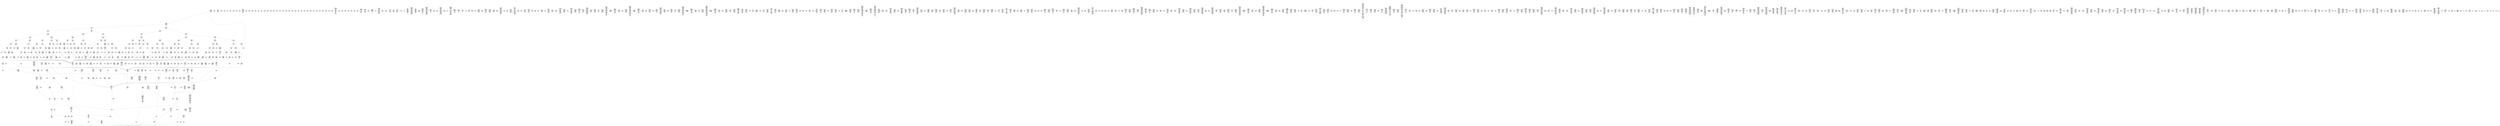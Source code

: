 /* Generated by GvGen v.1.0 (https://www.github.com/stricaud/gvgen) */

digraph G {
compound=true;
   node1 [label="[anywhere]"];
   node2 [label="# 0x0
PUSHX Data
PUSHX Data
MSTORE
PUSHX LogicData
CALLDATASIZE
LT
PUSHX Data
JUMPI
"];
   node3 [label="# 0xd
PUSHX Data
CALLDATALOAD
PUSHX BitData
SHR
PUSHX LogicData
GT
PUSHX Data
JUMPI
"];
   node4 [label="# 0x1e
PUSHX LogicData
GT
PUSHX Data
JUMPI
"];
   node5 [label="# 0x29
PUSHX LogicData
GT
PUSHX Data
JUMPI
"];
   node6 [label="# 0x34
PUSHX LogicData
GT
PUSHX Data
JUMPI
"];
   node7 [label="# 0x3f
PUSHX LogicData
EQ
PUSHX Data
JUMPI
"];
   node8 [label="# 0x4a
PUSHX LogicData
EQ
PUSHX Data
JUMPI
"];
   node9 [label="# 0x55
PUSHX LogicData
EQ
PUSHX Data
JUMPI
"];
   node10 [label="# 0x60
PUSHX LogicData
EQ
PUSHX Data
JUMPI
"];
   node11 [label="# 0x6b
PUSHX LogicData
EQ
PUSHX Data
JUMPI
"];
   node12 [label="# 0x76
PUSHX Data
REVERT
"];
   node13 [label="# 0x7a
JUMPDEST
PUSHX LogicData
EQ
PUSHX Data
JUMPI
"];
   node14 [label="# 0x86
PUSHX LogicData
EQ
PUSHX Data
JUMPI
"];
   node15 [label="# 0x91
PUSHX LogicData
EQ
PUSHX Data
JUMPI
"];
   node16 [label="# 0x9c
PUSHX LogicData
EQ
PUSHX Data
JUMPI
"];
   node17 [label="# 0xa7
PUSHX Data
REVERT
"];
   node18 [label="# 0xab
JUMPDEST
PUSHX LogicData
GT
PUSHX Data
JUMPI
"];
   node19 [label="# 0xb7
PUSHX LogicData
EQ
PUSHX Data
JUMPI
"];
   node20 [label="# 0xc2
PUSHX LogicData
EQ
PUSHX Data
JUMPI
"];
   node21 [label="# 0xcd
PUSHX LogicData
EQ
PUSHX Data
JUMPI
"];
   node22 [label="# 0xd8
PUSHX LogicData
EQ
PUSHX Data
JUMPI
"];
   node23 [label="# 0xe3
PUSHX Data
REVERT
"];
   node24 [label="# 0xe7
JUMPDEST
PUSHX LogicData
EQ
PUSHX Data
JUMPI
"];
   node25 [label="# 0xf3
PUSHX LogicData
EQ
PUSHX Data
JUMPI
"];
   node26 [label="# 0xfe
PUSHX LogicData
EQ
PUSHX Data
JUMPI
"];
   node27 [label="# 0x109
PUSHX LogicData
EQ
PUSHX Data
JUMPI
"];
   node28 [label="# 0x114
PUSHX Data
REVERT
"];
   node29 [label="# 0x118
JUMPDEST
PUSHX LogicData
GT
PUSHX Data
JUMPI
"];
   node30 [label="# 0x124
PUSHX LogicData
GT
PUSHX Data
JUMPI
"];
   node31 [label="# 0x12f
PUSHX LogicData
EQ
PUSHX Data
JUMPI
"];
   node32 [label="# 0x13a
PUSHX LogicData
EQ
PUSHX Data
JUMPI
"];
   node33 [label="# 0x145
PUSHX LogicData
EQ
PUSHX Data
JUMPI
"];
   node34 [label="# 0x150
PUSHX LogicData
EQ
PUSHX Data
JUMPI
"];
   node35 [label="# 0x15b
PUSHX LogicData
EQ
PUSHX Data
JUMPI
"];
   node36 [label="# 0x166
PUSHX Data
REVERT
"];
   node37 [label="# 0x16a
JUMPDEST
PUSHX LogicData
EQ
PUSHX Data
JUMPI
"];
   node38 [label="# 0x176
PUSHX LogicData
EQ
PUSHX Data
JUMPI
"];
   node39 [label="# 0x181
PUSHX LogicData
EQ
PUSHX Data
JUMPI
"];
   node40 [label="# 0x18c
PUSHX LogicData
EQ
PUSHX Data
JUMPI
"];
   node41 [label="# 0x197
PUSHX Data
REVERT
"];
   node42 [label="# 0x19b
JUMPDEST
PUSHX LogicData
GT
PUSHX Data
JUMPI
"];
   node43 [label="# 0x1a7
PUSHX LogicData
EQ
PUSHX Data
JUMPI
"];
   node44 [label="# 0x1b2
PUSHX LogicData
EQ
PUSHX Data
JUMPI
"];
   node45 [label="# 0x1bd
PUSHX LogicData
EQ
PUSHX Data
JUMPI
"];
   node46 [label="# 0x1c8
PUSHX LogicData
EQ
PUSHX Data
JUMPI
"];
   node47 [label="# 0x1d3
PUSHX Data
REVERT
"];
   node48 [label="# 0x1d7
JUMPDEST
PUSHX LogicData
EQ
PUSHX Data
JUMPI
"];
   node49 [label="# 0x1e3
PUSHX LogicData
EQ
PUSHX Data
JUMPI
"];
   node50 [label="# 0x1ee
PUSHX LogicData
EQ
PUSHX Data
JUMPI
"];
   node51 [label="# 0x1f9
PUSHX LogicData
EQ
PUSHX Data
JUMPI
"];
   node52 [label="# 0x204
PUSHX Data
REVERT
"];
   node53 [label="# 0x208
JUMPDEST
PUSHX LogicData
GT
PUSHX Data
JUMPI
"];
   node54 [label="# 0x214
PUSHX LogicData
GT
PUSHX Data
JUMPI
"];
   node55 [label="# 0x21f
PUSHX LogicData
GT
PUSHX Data
JUMPI
"];
   node56 [label="# 0x22a
PUSHX LogicData
EQ
PUSHX Data
JUMPI
"];
   node57 [label="# 0x235
PUSHX LogicData
EQ
PUSHX Data
JUMPI
"];
   node58 [label="# 0x240
PUSHX LogicData
EQ
PUSHX Data
JUMPI
"];
   node59 [label="# 0x24b
PUSHX LogicData
EQ
PUSHX Data
JUMPI
"];
   node60 [label="# 0x256
PUSHX LogicData
EQ
PUSHX Data
JUMPI
"];
   node61 [label="# 0x261
PUSHX Data
REVERT
"];
   node62 [label="# 0x265
JUMPDEST
PUSHX LogicData
EQ
PUSHX Data
JUMPI
"];
   node63 [label="# 0x271
PUSHX LogicData
EQ
PUSHX Data
JUMPI
"];
   node64 [label="# 0x27c
PUSHX LogicData
EQ
PUSHX Data
JUMPI
"];
   node65 [label="# 0x287
PUSHX LogicData
EQ
PUSHX Data
JUMPI
"];
   node66 [label="# 0x292
PUSHX Data
REVERT
"];
   node67 [label="# 0x296
JUMPDEST
PUSHX LogicData
GT
PUSHX Data
JUMPI
"];
   node68 [label="# 0x2a2
PUSHX LogicData
EQ
PUSHX Data
JUMPI
"];
   node69 [label="# 0x2ad
PUSHX LogicData
EQ
PUSHX Data
JUMPI
"];
   node70 [label="# 0x2b8
PUSHX LogicData
EQ
PUSHX Data
JUMPI
"];
   node71 [label="# 0x2c3
PUSHX LogicData
EQ
PUSHX Data
JUMPI
"];
   node72 [label="# 0x2ce
PUSHX Data
REVERT
"];
   node73 [label="# 0x2d2
JUMPDEST
PUSHX LogicData
EQ
PUSHX Data
JUMPI
"];
   node74 [label="# 0x2de
PUSHX LogicData
EQ
PUSHX Data
JUMPI
"];
   node75 [label="# 0x2e9
PUSHX LogicData
EQ
PUSHX Data
JUMPI
"];
   node76 [label="# 0x2f4
PUSHX LogicData
EQ
PUSHX Data
JUMPI
"];
   node77 [label="# 0x2ff
PUSHX Data
REVERT
"];
   node78 [label="# 0x303
JUMPDEST
PUSHX LogicData
GT
PUSHX Data
JUMPI
"];
   node79 [label="# 0x30f
PUSHX LogicData
GT
PUSHX Data
JUMPI
"];
   node80 [label="# 0x31a
PUSHX LogicData
EQ
PUSHX Data
JUMPI
"];
   node81 [label="# 0x325
PUSHX LogicData
EQ
PUSHX Data
JUMPI
"];
   node82 [label="# 0x330
PUSHX LogicData
EQ
PUSHX Data
JUMPI
"];
   node83 [label="# 0x33b
PUSHX LogicData
EQ
PUSHX Data
JUMPI
"];
   node84 [label="# 0x346
PUSHX Data
REVERT
"];
   node85 [label="# 0x34a
JUMPDEST
PUSHX LogicData
EQ
PUSHX Data
JUMPI
"];
   node86 [label="# 0x356
PUSHX LogicData
EQ
PUSHX Data
JUMPI
"];
   node87 [label="# 0x361
PUSHX LogicData
EQ
PUSHX Data
JUMPI
"];
   node88 [label="# 0x36c
PUSHX LogicData
EQ
PUSHX Data
JUMPI
"];
   node89 [label="# 0x377
PUSHX Data
REVERT
"];
   node90 [label="# 0x37b
JUMPDEST
PUSHX LogicData
GT
PUSHX Data
JUMPI
"];
   node91 [label="# 0x387
PUSHX LogicData
EQ
PUSHX Data
JUMPI
"];
   node92 [label="# 0x392
PUSHX LogicData
EQ
PUSHX Data
JUMPI
"];
   node93 [label="# 0x39d
PUSHX LogicData
EQ
PUSHX Data
JUMPI
"];
   node94 [label="# 0x3a8
PUSHX LogicData
EQ
PUSHX Data
JUMPI
"];
   node95 [label="# 0x3b3
PUSHX Data
REVERT
"];
   node96 [label="# 0x3b7
JUMPDEST
PUSHX LogicData
EQ
PUSHX Data
JUMPI
"];
   node97 [label="# 0x3c3
PUSHX LogicData
EQ
PUSHX Data
JUMPI
"];
   node98 [label="# 0x3ce
PUSHX LogicData
EQ
PUSHX Data
JUMPI
"];
   node99 [label="# 0x3d9
PUSHX LogicData
EQ
PUSHX Data
JUMPI
"];
   node100 [label="# 0x3e4
JUMPDEST
PUSHX Data
REVERT
"];
   node101 [label="# 0x3e9
JUMPDEST
CALLVALUE
ISZERO
PUSHX Data
JUMPI
"];
   node102 [label="# 0x3f1
PUSHX Data
REVERT
"];
   node103 [label="# 0x3f5
JUMPDEST
PUSHX Data
PUSHX Data
CALLDATASIZE
PUSHX Data
PUSHX Data
JUMP
"];
   node104 [label="# 0x404
JUMPDEST
PUSHX Data
JUMP
"];
   node105 [label="# 0x409
JUMPDEST
PUSHX MemData
MLOAD
ISZERO
ISZERO
MSTORE
PUSHX ArithData
ADD
"];
   node106 [label="# 0x415
JUMPDEST
PUSHX MemData
MLOAD
SUB
RETURN
"];
   node107 [label="# 0x41e
JUMPDEST
CALLVALUE
ISZERO
PUSHX Data
JUMPI
"];
   node108 [label="# 0x426
PUSHX Data
REVERT
"];
   node109 [label="# 0x42a
JUMPDEST
PUSHX Data
PUSHX Data
JUMP
"];
   node110 [label="# 0x433
JUMPDEST
PUSHX MemData
MLOAD
PUSHX Data
PUSHX Data
JUMP
"];
   node111 [label="# 0x440
JUMPDEST
CALLVALUE
ISZERO
PUSHX Data
JUMPI
"];
   node112 [label="# 0x448
PUSHX Data
REVERT
"];
   node113 [label="# 0x44c
JUMPDEST
PUSHX Data
PUSHX Data
CALLDATASIZE
PUSHX Data
PUSHX Data
JUMP
"];
   node114 [label="# 0x45b
JUMPDEST
PUSHX Data
JUMP
"];
   node115 [label="# 0x460
JUMPDEST
PUSHX MemData
MLOAD
PUSHX ArithData
PUSHX BitData
PUSHX BitData
SHL
SUB
AND
MSTORE
PUSHX ArithData
ADD
PUSHX Data
JUMP
"];
   node116 [label="# 0x478
JUMPDEST
CALLVALUE
ISZERO
PUSHX Data
JUMPI
"];
   node117 [label="# 0x480
PUSHX Data
REVERT
"];
   node118 [label="# 0x484
JUMPDEST
PUSHX Data
PUSHX Data
CALLDATASIZE
PUSHX Data
PUSHX Data
JUMP
"];
   node119 [label="# 0x493
JUMPDEST
PUSHX Data
JUMP
"];
   node120 [label="# 0x498
JUMPDEST
STOP
"];
   node121 [label="# 0x49a
JUMPDEST
CALLVALUE
ISZERO
PUSHX Data
JUMPI
"];
   node122 [label="# 0x4a2
PUSHX Data
REVERT
"];
   node123 [label="# 0x4a6
JUMPDEST
PUSHX Data
PUSHX StorData
SLOAD
JUMP
"];
   node124 [label="# 0x4b0
JUMPDEST
PUSHX MemData
MLOAD
MSTORE
PUSHX ArithData
ADD
PUSHX Data
JUMP
"];
   node125 [label="# 0x4be
JUMPDEST
CALLVALUE
ISZERO
PUSHX Data
JUMPI
"];
   node126 [label="# 0x4c6
PUSHX Data
REVERT
"];
   node127 [label="# 0x4ca
JUMPDEST
PUSHX Data
PUSHX Data
CALLDATASIZE
PUSHX Data
PUSHX Data
JUMP
"];
   node128 [label="# 0x4d9
JUMPDEST
PUSHX Data
JUMP
"];
   node129 [label="# 0x4de
JUMPDEST
CALLVALUE
ISZERO
PUSHX Data
JUMPI
"];
   node130 [label="# 0x4e6
PUSHX Data
REVERT
"];
   node131 [label="# 0x4ea
JUMPDEST
PUSHX Data
PUSHX Data
CALLDATASIZE
PUSHX Data
PUSHX Data
JUMP
"];
   node132 [label="# 0x4f9
JUMPDEST
PUSHX Data
JUMP
"];
   node133 [label="# 0x4fe
JUMPDEST
CALLVALUE
ISZERO
PUSHX Data
JUMPI
"];
   node134 [label="# 0x506
PUSHX Data
REVERT
"];
   node135 [label="# 0x50a
JUMPDEST
PUSHX Data
PUSHX Data
CALLDATASIZE
PUSHX Data
PUSHX Data
JUMP
"];
   node136 [label="# 0x519
JUMPDEST
PUSHX Data
JUMP
"];
   node137 [label="# 0x51e
JUMPDEST
CALLVALUE
ISZERO
PUSHX Data
JUMPI
"];
   node138 [label="# 0x526
PUSHX Data
REVERT
"];
   node139 [label="# 0x52a
JUMPDEST
PUSHX Data
PUSHX Data
CALLDATASIZE
PUSHX Data
PUSHX Data
JUMP
"];
   node140 [label="# 0x539
JUMPDEST
PUSHX Data
JUMP
"];
   node141 [label="# 0x53e
JUMPDEST
CALLVALUE
ISZERO
PUSHX Data
JUMPI
"];
   node142 [label="# 0x546
PUSHX Data
REVERT
"];
   node143 [label="# 0x54a
JUMPDEST
PUSHX Data
PUSHX Data
CALLDATASIZE
PUSHX Data
PUSHX Data
JUMP
"];
   node144 [label="# 0x559
JUMPDEST
PUSHX Data
PUSHX Data
MSTORE
PUSHX Data
MSTORE
PUSHX Data
SHA3
SLOAD
PUSHX BitData
AND
JUMP
"];
   node145 [label="# 0x56f
JUMPDEST
PUSHX MemData
MLOAD
PUSHX BitData
AND
MSTORE
PUSHX ArithData
ADD
PUSHX Data
JUMP
"];
   node146 [label="# 0x582
JUMPDEST
CALLVALUE
ISZERO
PUSHX Data
JUMPI
"];
   node147 [label="# 0x58a
PUSHX Data
REVERT
"];
   node148 [label="# 0x58e
JUMPDEST
PUSHX Data
PUSHX Data
CALLDATASIZE
PUSHX Data
PUSHX Data
JUMP
"];
   node149 [label="# 0x59d
JUMPDEST
PUSHX Data
JUMP
"];
   node150 [label="# 0x5a2
JUMPDEST
CALLVALUE
ISZERO
PUSHX Data
JUMPI
"];
   node151 [label="# 0x5aa
PUSHX Data
REVERT
"];
   node152 [label="# 0x5ae
JUMPDEST
PUSHX Data
PUSHX StorData
SLOAD
JUMP
"];
   node153 [label="# 0x5b8
JUMPDEST
CALLVALUE
ISZERO
PUSHX Data
JUMPI
"];
   node154 [label="# 0x5c0
PUSHX Data
REVERT
"];
   node155 [label="# 0x5c4
JUMPDEST
PUSHX Data
PUSHX Data
CALLDATASIZE
PUSHX Data
PUSHX Data
JUMP
"];
   node156 [label="# 0x5d3
JUMPDEST
PUSHX Data
JUMP
"];
   node157 [label="# 0x5d8
JUMPDEST
CALLVALUE
ISZERO
PUSHX Data
JUMPI
"];
   node158 [label="# 0x5e0
PUSHX Data
REVERT
"];
   node159 [label="# 0x5e4
JUMPDEST
PUSHX Data
PUSHX Data
CALLDATASIZE
PUSHX Data
PUSHX Data
JUMP
"];
   node160 [label="# 0x5f3
JUMPDEST
PUSHX Data
JUMP
"];
   node161 [label="# 0x5f8
JUMPDEST
CALLVALUE
ISZERO
PUSHX Data
JUMPI
"];
   node162 [label="# 0x600
PUSHX Data
REVERT
"];
   node163 [label="# 0x604
JUMPDEST
PUSHX Data
PUSHX Data
JUMP
"];
   node164 [label="# 0x60d
JUMPDEST
CALLVALUE
ISZERO
PUSHX Data
JUMPI
"];
   node165 [label="# 0x615
PUSHX Data
REVERT
"];
   node166 [label="# 0x619
JUMPDEST
PUSHX Data
PUSHX StorData
SLOAD
JUMP
"];
   node167 [label="# 0x623
JUMPDEST
CALLVALUE
ISZERO
PUSHX Data
JUMPI
"];
   node168 [label="# 0x62b
PUSHX Data
REVERT
"];
   node169 [label="# 0x62f
JUMPDEST
PUSHX Data
PUSHX Data
CALLDATASIZE
PUSHX Data
PUSHX Data
JUMP
"];
   node170 [label="# 0x63e
JUMPDEST
PUSHX Data
JUMP
"];
   node171 [label="# 0x643
JUMPDEST
CALLVALUE
ISZERO
PUSHX Data
JUMPI
"];
   node172 [label="# 0x64b
PUSHX Data
REVERT
"];
   node173 [label="# 0x64f
JUMPDEST
PUSHX Data
PUSHX Data
CALLDATASIZE
PUSHX Data
PUSHX Data
JUMP
"];
   node174 [label="# 0x65e
JUMPDEST
PUSHX Data
JUMP
"];
   node175 [label="# 0x663
JUMPDEST
PUSHX Data
PUSHX Data
CALLDATASIZE
PUSHX Data
PUSHX Data
JUMP
"];
   node176 [label="# 0x671
JUMPDEST
PUSHX Data
JUMP
"];
   node177 [label="# 0x676
JUMPDEST
CALLVALUE
ISZERO
PUSHX Data
JUMPI
"];
   node178 [label="# 0x67e
PUSHX Data
REVERT
"];
   node179 [label="# 0x682
JUMPDEST
PUSHX StorData
SLOAD
PUSHX Data
PUSHX BitData
PUSHX BitData
SHL
DIV
PUSHX BitData
AND
JUMP
"];
   node180 [label="# 0x698
JUMPDEST
CALLVALUE
ISZERO
PUSHX Data
JUMPI
"];
   node181 [label="# 0x6a0
PUSHX Data
REVERT
"];
   node182 [label="# 0x6a4
JUMPDEST
PUSHX Data
PUSHX Data
CALLDATASIZE
PUSHX Data
PUSHX Data
JUMP
"];
   node183 [label="# 0x6b3
JUMPDEST
PUSHX Data
JUMP
"];
   node184 [label="# 0x6b8
JUMPDEST
CALLVALUE
ISZERO
PUSHX Data
JUMPI
"];
   node185 [label="# 0x6c0
PUSHX Data
REVERT
"];
   node186 [label="# 0x6c4
JUMPDEST
PUSHX Data
PUSHX Data
CALLDATASIZE
PUSHX Data
PUSHX Data
JUMP
"];
   node187 [label="# 0x6d3
JUMPDEST
PUSHX Data
JUMP
"];
   node188 [label="# 0x6d8
JUMPDEST
CALLVALUE
ISZERO
PUSHX Data
JUMPI
"];
   node189 [label="# 0x6e0
PUSHX Data
REVERT
"];
   node190 [label="# 0x6e4
JUMPDEST
PUSHX Data
PUSHX Data
CALLDATASIZE
PUSHX Data
PUSHX Data
JUMP
"];
   node191 [label="# 0x6f3
JUMPDEST
PUSHX Data
JUMP
"];
   node192 [label="# 0x6f8
JUMPDEST
CALLVALUE
ISZERO
PUSHX Data
JUMPI
"];
   node193 [label="# 0x700
PUSHX Data
REVERT
"];
   node194 [label="# 0x704
JUMPDEST
PUSHX StorData
SLOAD
PUSHX Data
PUSHX Data
DIV
PUSHX BitData
AND
JUMP
"];
   node195 [label="# 0x719
JUMPDEST
CALLVALUE
ISZERO
PUSHX Data
JUMPI
"];
   node196 [label="# 0x721
PUSHX Data
REVERT
"];
   node197 [label="# 0x725
JUMPDEST
PUSHX Data
PUSHX StorData
SLOAD
JUMP
"];
   node198 [label="# 0x72f
JUMPDEST
CALLVALUE
ISZERO
PUSHX Data
JUMPI
"];
   node199 [label="# 0x737
PUSHX Data
REVERT
"];
   node200 [label="# 0x73b
JUMPDEST
PUSHX Data
PUSHX StorData
SLOAD
JUMP
"];
   node201 [label="# 0x745
JUMPDEST
CALLVALUE
ISZERO
PUSHX Data
JUMPI
"];
   node202 [label="# 0x74d
PUSHX Data
REVERT
"];
   node203 [label="# 0x751
JUMPDEST
PUSHX StorData
SLOAD
PUSHX Data
PUSHX ArithData
PUSHX BitData
PUSHX BitData
SHL
SUB
AND
JUMP
"];
   node204 [label="# 0x765
JUMPDEST
CALLVALUE
ISZERO
PUSHX Data
JUMPI
"];
   node205 [label="# 0x76d
PUSHX Data
REVERT
"];
   node206 [label="# 0x771
JUMPDEST
PUSHX Data
PUSHX Data
CALLDATASIZE
PUSHX Data
PUSHX Data
JUMP
"];
   node207 [label="# 0x780
JUMPDEST
PUSHX Data
JUMP
"];
   node208 [label="# 0x785
JUMPDEST
CALLVALUE
ISZERO
PUSHX Data
JUMPI
"];
   node209 [label="# 0x78d
PUSHX Data
REVERT
"];
   node210 [label="# 0x791
JUMPDEST
PUSHX Data
PUSHX StorData
SLOAD
JUMP
"];
   node211 [label="# 0x79b
JUMPDEST
CALLVALUE
ISZERO
PUSHX Data
JUMPI
"];
   node212 [label="# 0x7a3
PUSHX Data
REVERT
"];
   node213 [label="# 0x7a7
JUMPDEST
PUSHX Data
PUSHX Data
CALLDATASIZE
PUSHX Data
PUSHX Data
JUMP
"];
   node214 [label="# 0x7b6
JUMPDEST
PUSHX Data
JUMP
"];
   node215 [label="# 0x7bb
JUMPDEST
CALLVALUE
ISZERO
PUSHX Data
JUMPI
"];
   node216 [label="# 0x7c3
PUSHX Data
REVERT
"];
   node217 [label="# 0x7c7
JUMPDEST
PUSHX Data
PUSHX Data
CALLDATASIZE
PUSHX Data
PUSHX Data
JUMP
"];
   node218 [label="# 0x7d6
JUMPDEST
PUSHX Data
JUMP
"];
   node219 [label="# 0x7db
JUMPDEST
CALLVALUE
ISZERO
PUSHX Data
JUMPI
"];
   node220 [label="# 0x7e3
PUSHX Data
REVERT
"];
   node221 [label="# 0x7e7
JUMPDEST
PUSHX Data
PUSHX Data
CALLDATASIZE
PUSHX Data
PUSHX Data
JUMP
"];
   node222 [label="# 0x7f6
JUMPDEST
PUSHX Data
JUMP
"];
   node223 [label="# 0x7fb
JUMPDEST
CALLVALUE
ISZERO
PUSHX Data
JUMPI
"];
   node224 [label="# 0x803
PUSHX Data
REVERT
"];
   node225 [label="# 0x807
JUMPDEST
PUSHX Data
PUSHX Data
JUMP
"];
   node226 [label="# 0x810
JUMPDEST
CALLVALUE
ISZERO
PUSHX Data
JUMPI
"];
   node227 [label="# 0x818
PUSHX Data
REVERT
"];
   node228 [label="# 0x81c
JUMPDEST
PUSHX Data
PUSHX Data
CALLDATASIZE
PUSHX Data
PUSHX Data
JUMP
"];
   node229 [label="# 0x82b
JUMPDEST
PUSHX Data
JUMP
"];
   node230 [label="# 0x830
JUMPDEST
CALLVALUE
ISZERO
PUSHX Data
JUMPI
"];
   node231 [label="# 0x838
PUSHX Data
REVERT
"];
   node232 [label="# 0x83c
JUMPDEST
PUSHX Data
PUSHX Data
CALLDATASIZE
PUSHX Data
PUSHX Data
JUMP
"];
   node233 [label="# 0x84b
JUMPDEST
PUSHX Data
JUMP
"];
   node234 [label="# 0x850
JUMPDEST
CALLVALUE
ISZERO
PUSHX Data
JUMPI
"];
   node235 [label="# 0x858
PUSHX Data
REVERT
"];
   node236 [label="# 0x85c
JUMPDEST
PUSHX Data
PUSHX StorData
SLOAD
JUMP
"];
   node237 [label="# 0x866
JUMPDEST
CALLVALUE
ISZERO
PUSHX Data
JUMPI
"];
   node238 [label="# 0x86e
PUSHX Data
REVERT
"];
   node239 [label="# 0x872
JUMPDEST
PUSHX Data
PUSHX Data
CALLDATASIZE
PUSHX Data
PUSHX Data
JUMP
"];
   node240 [label="# 0x881
JUMPDEST
PUSHX Data
JUMP
"];
   node241 [label="# 0x886
JUMPDEST
CALLVALUE
ISZERO
PUSHX Data
JUMPI
"];
   node242 [label="# 0x88e
PUSHX Data
REVERT
"];
   node243 [label="# 0x892
JUMPDEST
PUSHX Data
PUSHX Data
CALLDATASIZE
PUSHX Data
PUSHX Data
JUMP
"];
   node244 [label="# 0x8a1
JUMPDEST
PUSHX Data
JUMP
"];
   node245 [label="# 0x8a6
JUMPDEST
CALLVALUE
ISZERO
PUSHX Data
JUMPI
"];
   node246 [label="# 0x8ae
PUSHX Data
REVERT
"];
   node247 [label="# 0x8b2
JUMPDEST
PUSHX Data
PUSHX StorData
SLOAD
JUMP
"];
   node248 [label="# 0x8bc
JUMPDEST
CALLVALUE
ISZERO
PUSHX Data
JUMPI
"];
   node249 [label="# 0x8c4
PUSHX Data
REVERT
"];
   node250 [label="# 0x8c8
JUMPDEST
PUSHX StorData
SLOAD
PUSHX ArithData
PUSHX BitData
PUSHX BitData
SHL
SUB
AND
PUSHX Data
JUMP
"];
   node251 [label="# 0x8da
JUMPDEST
CALLVALUE
ISZERO
PUSHX Data
JUMPI
"];
   node252 [label="# 0x8e2
PUSHX Data
REVERT
"];
   node253 [label="# 0x8e6
JUMPDEST
PUSHX Data
PUSHX Data
CALLDATASIZE
PUSHX Data
PUSHX Data
JUMP
"];
   node254 [label="# 0x8f5
JUMPDEST
PUSHX Data
JUMP
"];
   node255 [label="# 0x8fa
JUMPDEST
CALLVALUE
ISZERO
PUSHX Data
JUMPI
"];
   node256 [label="# 0x902
PUSHX Data
REVERT
"];
   node257 [label="# 0x906
JUMPDEST
PUSHX Data
PUSHX Data
JUMP
"];
   node258 [label="# 0x90f
JUMPDEST
CALLVALUE
ISZERO
PUSHX Data
JUMPI
"];
   node259 [label="# 0x917
PUSHX Data
REVERT
"];
   node260 [label="# 0x91b
JUMPDEST
PUSHX Data
PUSHX Data
CALLDATASIZE
PUSHX Data
PUSHX Data
JUMP
"];
   node261 [label="# 0x92a
JUMPDEST
PUSHX Data
JUMP
"];
   node262 [label="# 0x92f
JUMPDEST
CALLVALUE
ISZERO
PUSHX Data
JUMPI
"];
   node263 [label="# 0x937
PUSHX Data
REVERT
"];
   node264 [label="# 0x93b
JUMPDEST
PUSHX Data
PUSHX StorData
SLOAD
JUMP
"];
   node265 [label="# 0x945
JUMPDEST
CALLVALUE
ISZERO
PUSHX Data
JUMPI
"];
   node266 [label="# 0x94d
PUSHX Data
REVERT
"];
   node267 [label="# 0x951
JUMPDEST
PUSHX StorData
SLOAD
PUSHX Data
PUSHX BitData
AND
JUMP
"];
   node268 [label="# 0x960
JUMPDEST
CALLVALUE
ISZERO
PUSHX Data
JUMPI
"];
   node269 [label="# 0x968
PUSHX Data
REVERT
"];
   node270 [label="# 0x96c
JUMPDEST
PUSHX Data
PUSHX Data
CALLDATASIZE
PUSHX Data
PUSHX Data
JUMP
"];
   node271 [label="# 0x97b
JUMPDEST
PUSHX Data
JUMP
"];
   node272 [label="# 0x980
JUMPDEST
CALLVALUE
ISZERO
PUSHX Data
JUMPI
"];
   node273 [label="# 0x988
PUSHX Data
REVERT
"];
   node274 [label="# 0x98c
JUMPDEST
PUSHX Data
PUSHX Data
CALLDATASIZE
PUSHX Data
PUSHX Data
JUMP
"];
   node275 [label="# 0x99b
JUMPDEST
PUSHX Data
JUMP
"];
   node276 [label="# 0x9a0
JUMPDEST
CALLVALUE
ISZERO
PUSHX Data
JUMPI
"];
   node277 [label="# 0x9a8
PUSHX Data
REVERT
"];
   node278 [label="# 0x9ac
JUMPDEST
PUSHX Data
PUSHX Data
CALLDATASIZE
PUSHX Data
PUSHX Data
JUMP
"];
   node279 [label="# 0x9bb
JUMPDEST
PUSHX Data
JUMP
"];
   node280 [label="# 0x9c0
JUMPDEST
CALLVALUE
ISZERO
PUSHX Data
JUMPI
"];
   node281 [label="# 0x9c8
PUSHX Data
REVERT
"];
   node282 [label="# 0x9cc
JUMPDEST
PUSHX Data
PUSHX StorData
SLOAD
JUMP
"];
   node283 [label="# 0x9d6
JUMPDEST
CALLVALUE
ISZERO
PUSHX Data
JUMPI
"];
   node284 [label="# 0x9de
PUSHX Data
REVERT
"];
   node285 [label="# 0x9e2
JUMPDEST
PUSHX Data
PUSHX Data
CALLDATASIZE
PUSHX Data
PUSHX Data
JUMP
"];
   node286 [label="# 0x9f1
JUMPDEST
PUSHX Data
JUMP
"];
   node287 [label="# 0x9f6
JUMPDEST
CALLVALUE
ISZERO
PUSHX Data
JUMPI
"];
   node288 [label="# 0x9fe
PUSHX Data
REVERT
"];
   node289 [label="# 0xa02
JUMPDEST
PUSHX Data
PUSHX StorData
SLOAD
JUMP
"];
   node290 [label="# 0xa0c
JUMPDEST
CALLVALUE
ISZERO
PUSHX Data
JUMPI
"];
   node291 [label="# 0xa14
PUSHX Data
REVERT
"];
   node292 [label="# 0xa18
JUMPDEST
PUSHX Data
PUSHX Data
CALLDATASIZE
PUSHX Data
PUSHX Data
JUMP
"];
   node293 [label="# 0xa27
JUMPDEST
PUSHX Data
JUMP
"];
   node294 [label="# 0xa2c
JUMPDEST
CALLVALUE
ISZERO
PUSHX Data
JUMPI
"];
   node295 [label="# 0xa34
PUSHX Data
REVERT
"];
   node296 [label="# 0xa38
JUMPDEST
PUSHX Data
PUSHX StorData
SLOAD
JUMP
"];
   node297 [label="# 0xa42
JUMPDEST
CALLVALUE
ISZERO
PUSHX Data
JUMPI
"];
   node298 [label="# 0xa4a
PUSHX Data
REVERT
"];
   node299 [label="# 0xa4e
JUMPDEST
PUSHX Data
PUSHX Data
CALLDATASIZE
PUSHX Data
PUSHX Data
JUMP
"];
   node300 [label="# 0xa5d
JUMPDEST
PUSHX Data
JUMP
"];
   node301 [label="# 0xa62
JUMPDEST
CALLVALUE
ISZERO
PUSHX Data
JUMPI
"];
   node302 [label="# 0xa6a
PUSHX Data
REVERT
"];
   node303 [label="# 0xa6e
JUMPDEST
PUSHX Data
PUSHX Data
CALLDATASIZE
PUSHX Data
PUSHX Data
JUMP
"];
   node304 [label="# 0xa7d
JUMPDEST
PUSHX Data
JUMP
"];
   node305 [label="# 0xa82
JUMPDEST
CALLVALUE
ISZERO
PUSHX Data
JUMPI
"];
   node306 [label="# 0xa8a
PUSHX Data
REVERT
"];
   node307 [label="# 0xa8e
JUMPDEST
PUSHX Data
PUSHX Data
CALLDATASIZE
PUSHX Data
PUSHX Data
JUMP
"];
   node308 [label="# 0xa9d
JUMPDEST
PUSHX Data
JUMP
"];
   node309 [label="# 0xaa2
JUMPDEST
CALLVALUE
ISZERO
PUSHX Data
JUMPI
"];
   node310 [label="# 0xaaa
PUSHX Data
REVERT
"];
   node311 [label="# 0xaae
JUMPDEST
PUSHX Data
PUSHX Data
CALLDATASIZE
PUSHX Data
PUSHX Data
JUMP
"];
   node312 [label="# 0xabd
JUMPDEST
PUSHX Data
JUMP
"];
   node313 [label="# 0xac2
JUMPDEST
CALLVALUE
ISZERO
PUSHX Data
JUMPI
"];
   node314 [label="# 0xaca
PUSHX Data
REVERT
"];
   node315 [label="# 0xace
JUMPDEST
PUSHX Data
PUSHX Data
CALLDATASIZE
PUSHX Data
PUSHX Data
JUMP
"];
   node316 [label="# 0xadd
JUMPDEST
PUSHX Data
JUMP
"];
   node317 [label="# 0xae2
JUMPDEST
CALLVALUE
ISZERO
PUSHX Data
JUMPI
"];
   node318 [label="# 0xaea
PUSHX Data
REVERT
"];
   node319 [label="# 0xaee
JUMPDEST
PUSHX Data
PUSHX Data
JUMP
"];
   node320 [label="# 0xaf7
JUMPDEST
CALLVALUE
ISZERO
PUSHX Data
JUMPI
"];
   node321 [label="# 0xaff
PUSHX Data
REVERT
"];
   node322 [label="# 0xb03
JUMPDEST
PUSHX Data
PUSHX Data
CALLDATASIZE
PUSHX Data
PUSHX Data
JUMP
"];
   node323 [label="# 0xb12
JUMPDEST
PUSHX ArithData
PUSHX BitData
PUSHX BitData
SHL
SUB
AND
PUSHX Data
MSTORE
PUSHX Data
PUSHX Data
MSTORE
PUSHX Data
SHA3
AND
MSTORE
MSTORE
SHA3
SLOAD
PUSHX BitData
AND
JUMP
"];
   node324 [label="# 0xb40
JUMPDEST
CALLVALUE
ISZERO
PUSHX Data
JUMPI
"];
   node325 [label="# 0xb48
PUSHX Data
REVERT
"];
   node326 [label="# 0xb4c
JUMPDEST
PUSHX Data
PUSHX Data
CALLDATASIZE
PUSHX Data
PUSHX Data
JUMP
"];
   node327 [label="# 0xb5b
JUMPDEST
PUSHX Data
JUMP
"];
   node328 [label="# 0xb60
JUMPDEST
CALLVALUE
ISZERO
PUSHX Data
JUMPI
"];
   node329 [label="# 0xb68
PUSHX Data
REVERT
"];
   node330 [label="# 0xb6c
JUMPDEST
PUSHX Data
PUSHX Data
CALLDATASIZE
PUSHX Data
PUSHX Data
JUMP
"];
   node331 [label="# 0xb7b
JUMPDEST
PUSHX Data
JUMP
"];
   node332 [label="# 0xb80
JUMPDEST
CALLVALUE
ISZERO
PUSHX Data
JUMPI
"];
   node333 [label="# 0xb88
PUSHX Data
REVERT
"];
   node334 [label="# 0xb8c
JUMPDEST
PUSHX Data
PUSHX Data
CALLDATASIZE
PUSHX Data
PUSHX Data
JUMP
"];
   node335 [label="# 0xb9b
JUMPDEST
PUSHX Data
JUMP
"];
   node336 [label="# 0xba0
JUMPDEST
CALLVALUE
ISZERO
PUSHX Data
JUMPI
"];
   node337 [label="# 0xba8
PUSHX Data
REVERT
"];
   node338 [label="# 0xbac
JUMPDEST
PUSHX Data
PUSHX Data
CALLDATASIZE
PUSHX Data
PUSHX Data
JUMP
"];
   node339 [label="# 0xbbb
JUMPDEST
PUSHX Data
JUMP
"];
   node340 [label="# 0xbc0
JUMPDEST
CALLVALUE
ISZERO
PUSHX Data
JUMPI
"];
   node341 [label="# 0xbc8
PUSHX Data
REVERT
"];
   node342 [label="# 0xbcc
JUMPDEST
PUSHX Data
PUSHX Data
CALLDATASIZE
PUSHX Data
PUSHX Data
JUMP
"];
   node343 [label="# 0xbdb
JUMPDEST
PUSHX Data
JUMP
"];
   node344 [label="# 0xbe0
JUMPDEST
PUSHX Data
PUSHX Data
CALLDATASIZE
PUSHX Data
PUSHX Data
JUMP
"];
   node345 [label="# 0xbee
JUMPDEST
PUSHX Data
JUMP
"];
   node346 [label="# 0xbf3
JUMPDEST
CALLVALUE
ISZERO
PUSHX Data
JUMPI
"];
   node347 [label="# 0xbfb
PUSHX Data
REVERT
"];
   node348 [label="# 0xbff
JUMPDEST
PUSHX Data
PUSHX Data
CALLDATASIZE
PUSHX Data
PUSHX Data
JUMP
"];
   node349 [label="# 0xc0e
JUMPDEST
PUSHX Data
JUMP
"];
   node350 [label="# 0xc13
JUMPDEST
PUSHX Data
PUSHX ArithData
PUSHX BitData
PUSHX BitData
SHL
SUB
NOT
AND
PUSHX BitData
PUSHX BitData
SHL
EQ
PUSHX Data
JUMPI
"];
   node351 [label="# 0xc2f
PUSHX ArithData
PUSHX BitData
PUSHX BitData
SHL
SUB
NOT
AND
PUSHX BitData
PUSHX BitData
SHL
EQ
"];
   node352 [label="# 0xc44
JUMPDEST
PUSHX Data
JUMPI
"];
   node353 [label="# 0xc4a
PUSHX BitData
PUSHX BitData
SHL
PUSHX ArithData
PUSHX BitData
PUSHX BitData
SHL
SUB
NOT
AND
EQ
"];
   node354 [label="# 0xc5f
JUMPDEST
JUMP
"];
   node355 [label="# 0xc65
JUMPDEST
PUSHX Data
PUSHX StorData
SLOAD
PUSHX Data
PUSHX Data
JUMP
"];
   node356 [label="# 0xc74
JUMPDEST
PUSHX ArithData
ADD
PUSHX ArithData
DIV
MUL
PUSHX ArithData
ADD
PUSHX MemData
MLOAD
ADD
PUSHX Data
MSTORE
MSTORE
PUSHX ArithData
ADD
SLOAD
PUSHX Data
PUSHX Data
JUMP
"];
   node357 [label="# 0xca0
JUMPDEST
ISZERO
PUSHX Data
JUMPI
"];
   node358 [label="# 0xca7
PUSHX LogicData
LT
PUSHX Data
JUMPI
"];
   node359 [label="# 0xcaf
PUSHX ArithData
SLOAD
DIV
MUL
MSTORE
PUSHX ArithData
ADD
PUSHX Data
JUMP
"];
   node360 [label="# 0xcc2
JUMPDEST
ADD
PUSHX Data
MSTORE
PUSHX Data
PUSHX Data
SHA3
"];
   node361 [label="# 0xcd0
JUMPDEST
SLOAD
MSTORE
PUSHX ArithData
ADD
PUSHX ArithData
ADD
GT
PUSHX Data
JUMPI
"];
   node362 [label="# 0xce4
SUB
PUSHX BitData
AND
ADD
"];
   node363 [label="# 0xced
JUMPDEST
JUMP
"];
   node364 [label="# 0xcf7
JUMPDEST
PUSHX Data
MSTORE
PUSHX Data
PUSHX Data
MSTORE
PUSHX Data
SHA3
SLOAD
PUSHX ArithData
PUSHX BitData
PUSHX BitData
SHL
SUB
AND
PUSHX Data
JUMPI
"];
   node365 [label="# 0xd14
PUSHX MemData
MLOAD
PUSHX BitData
PUSHX BitData
SHL
MSTORE
PUSHX Data
PUSHX ArithData
ADD
MSTORE
PUSHX Data
PUSHX ArithData
ADD
MSTORE
PUSHX Data
PUSHX ArithData
ADD
MSTORE
PUSHX BitData
PUSHX BitData
SHL
PUSHX ArithData
ADD
MSTORE
PUSHX ArithData
ADD
"];
   node366 [label="# 0xd6c
JUMPDEST
PUSHX MemData
MLOAD
SUB
REVERT
"];
   node367 [label="# 0xd75
JUMPDEST
PUSHX Data
MSTORE
PUSHX Data
PUSHX Data
MSTORE
PUSHX Data
SHA3
SLOAD
PUSHX ArithData
PUSHX BitData
PUSHX BitData
SHL
SUB
AND
JUMP
"];
   node368 [label="# 0xd91
JUMPDEST
PUSHX Data
PUSHX Data
PUSHX Data
JUMP
"];
   node369 [label="# 0xd9c
JUMPDEST
PUSHX ArithData
PUSHX BitData
PUSHX BitData
SHL
SUB
AND
PUSHX ArithData
PUSHX BitData
PUSHX BitData
SHL
SUB
AND
EQ
ISZERO
PUSHX Data
JUMPI
"];
   node370 [label="# 0xdb9
PUSHX MemData
MLOAD
PUSHX BitData
PUSHX BitData
SHL
MSTORE
PUSHX Data
PUSHX ArithData
ADD
MSTORE
PUSHX Data
PUSHX ArithData
ADD
MSTORE
PUSHX Data
PUSHX ArithData
ADD
MSTORE
PUSHX BitData
PUSHX BitData
SHL
PUSHX ArithData
ADD
MSTORE
PUSHX ArithData
ADD
PUSHX Data
JUMP
"];
   node371 [label="# 0xe0a
JUMPDEST
CALLER
PUSHX ArithData
PUSHX BitData
PUSHX BitData
SHL
SUB
AND
EQ
PUSHX Data
JUMPI
"];
   node372 [label="# 0xe1c
PUSHX Data
CALLER
PUSHX Data
JUMP
"];
   node373 [label="# 0xe26
JUMPDEST
PUSHX Data
JUMPI
"];
   node374 [label="# 0xe2b
PUSHX MemData
MLOAD
PUSHX BitData
PUSHX BitData
SHL
MSTORE
PUSHX Data
PUSHX ArithData
ADD
MSTORE
PUSHX Data
PUSHX ArithData
ADD
MSTORE
PUSHX Data
PUSHX ArithData
ADD
MSTORE
PUSHX Data
PUSHX ArithData
ADD
MSTORE
PUSHX ArithData
ADD
PUSHX Data
JUMP
"];
   node375 [label="# 0xe98
JUMPDEST
PUSHX Data
PUSHX Data
JUMP
"];
   node376 [label="# 0xea2
JUMPDEST
JUMP
"];
   node377 [label="# 0xea7
JUMPDEST
PUSHX Data
MLOAD
PUSHX ArithData
PUSHX BitData
PUSHX BitData
SHL
SUB
AND
PUSHX ArithData
ADD
MSTORE
PUSHX Data
ADD
PUSHX MemData
MLOAD
PUSHX ArithData
SUB
SUB
MSTORE
PUSHX Data
MSTORE
MLOAD
PUSHX ArithData
ADD
SHA3
PUSHX Data
PUSHX Data
PUSHX Data
JUMP
"];
   node378 [label="# 0xee3
JUMPDEST
PUSHX StorData
SLOAD
PUSHX ArithData
PUSHX BitData
PUSHX BitData
SHL
SUB
AND
PUSHX Data
PUSHX Data
JUMP
"];
   node379 [label="# 0xefc
JUMPDEST
PUSHX ArithData
PUSHX BitData
PUSHX BitData
SHL
SUB
AND
EQ
JUMP
"];
   node380 [label="# 0xf0f
JUMPDEST
PUSHX StorData
SLOAD
LT
PUSHX Data
JUMPI
"];
   node381 [label="# 0xf1b
PUSHX Data
REVERT
"];
   node382 [label="# 0xf1f
JUMPDEST
PUSHX Data
MSTORE
PUSHX Data
SHA3
ADD
SLOAD
JUMP
"];
   node383 [label="# 0xf30
JUMPDEST
PUSHX Data
CALLER
PUSHX Data
JUMP
"];
   node384 [label="# 0xf3a
JUMPDEST
PUSHX Data
JUMPI
"];
   node385 [label="# 0xf3f
PUSHX MemData
MLOAD
PUSHX BitData
PUSHX BitData
SHL
MSTORE
PUSHX ArithData
ADD
PUSHX Data
PUSHX Data
JUMP
"];
   node386 [label="# 0xf56
JUMPDEST
PUSHX Data
PUSHX Data
JUMP
"];
   node387 [label="# 0xf61
JUMPDEST
PUSHX StorData
SLOAD
PUSHX ArithData
PUSHX BitData
PUSHX BitData
SHL
SUB
AND
CALLER
EQ
PUSHX Data
JUMPI
"];
   node388 [label="# 0xf74
PUSHX MemData
MLOAD
PUSHX BitData
PUSHX BitData
SHL
MSTORE
PUSHX ArithData
ADD
PUSHX Data
PUSHX Data
JUMP
"];
   node389 [label="# 0xf8b
JUMPDEST
PUSHX StorData
SLOAD
PUSHX Data
PUSHX Data
PUSHX Data
JUMP
"];
   node390 [label="# 0xf9c
JUMPDEST
LT
ISZERO
PUSHX Data
JUMPI
"];
   node391 [label="# 0xfa3
PUSHX MemData
MLOAD
PUSHX BitData
PUSHX BitData
SHL
MSTORE
PUSHX Data
PUSHX ArithData
ADD
MSTORE
PUSHX Data
PUSHX ArithData
ADD
MSTORE
PUSHX BitData
PUSHX BitData
SHL
PUSHX ArithData
ADD
MSTORE
PUSHX ArithData
ADD
PUSHX Data
JUMP
"];
   node392 [label="# 0xfde
JUMPDEST
PUSHX Data
"];
   node393 [label="# 0xfe1
JUMPDEST
LT
ISZERO
PUSHX Data
JUMPI
"];
   node394 [label="# 0xfea
PUSHX StorData
SLOAD
PUSHX BitData
PUSHX BitData
SHL
DIV
PUSHX BitData
AND
PUSHX Data
PUSHX Data
PUSHX Data
JUMP
"];
   node395 [label="# 0x1004
JUMPDEST
PUSHX ArithData
EXP
SLOAD
PUSHX ArithData
MUL
NOT
AND
PUSHX BitData
AND
MUL
OR
SSTORE
PUSHX Data
PUSHX StorData
PUSHX ArithData
SLOAD
PUSHX ArithData
EXP
DIV
PUSHX BitData
AND
PUSHX BitData
AND
PUSHX Data
JUMP
"];
   node396 [label="# 0x103c
JUMPDEST
PUSHX Data
LT
PUSHX Data
JUMPI
"];
   node397 [label="# 0x104a
PUSHX Data
PUSHX Data
JUMP
"];
   node398 [label="# 0x1051
JUMPDEST
PUSHX ArithData
MUL
ADD
PUSHX ArithData
ADD
PUSHX Data
PUSHX Data
JUMP
"];
   node399 [label="# 0x1066
JUMPDEST
PUSHX StorData
SLOAD
PUSHX BitData
PUSHX BitData
SHL
DIV
PUSHX BitData
AND
PUSHX Data
JUMP
"];
   node400 [label="# 0x1079
JUMPDEST
PUSHX Data
PUSHX Data
JUMP
"];
   node401 [label="# 0x1081
JUMPDEST
PUSHX Data
PUSHX Data
JUMP
"];
   node402 [label="# 0x108b
JUMPDEST
PUSHX Data
JUMP
"];
   node403 [label="# 0x1093
JUMPDEST
PUSHX StorData
PUSHX Data
SLOAD
PUSHX Data
PUSHX Data
JUMP
"];
   node404 [label="# 0x10a9
JUMPDEST
SSTORE
JUMP
"];
   node405 [label="# 0x10b2
JUMPDEST
PUSHX StorData
SLOAD
CALLER
PUSHX Data
PUSHX BitData
PUSHX BitData
SHL
DIV
PUSHX BitData
AND
PUSHX Data
PUSHX Data
JUMP
"];
   node406 [label="# 0x10cd
JUMPDEST
PUSHX BitData
AND
EXTCODESIZE
PUSHX Data
JUMPI
"];
   node407 [label="# 0x10d8
PUSHX LogicData
LT
ISZERO
PUSHX Data
JUMPI
"];
   node408 [label="# 0x10e2
PUSHX ArithData
PUSHX BitData
PUSHX BitData
SHL
SUB
AND
PUSHX Data
MSTORE
PUSHX Data
PUSHX Data
MSTORE
PUSHX Data
SHA3
SLOAD
PUSHX LogicData
GT
PUSHX Data
JUMPI
"];
   node409 [label="# 0x1102
PUSHX MemData
MLOAD
PUSHX BitData
PUSHX BitData
SHL
MSTORE
PUSHX ArithData
ADD
PUSHX Data
PUSHX Data
JUMP
"];
   node410 [label="# 0x1119
JUMPDEST
PUSHX Data
JUMP
"];
   node411 [label="# 0x111e
JUMPDEST
PUSHX ArithData
PUSHX BitData
PUSHX BitData
SHL
SUB
AND
PUSHX Data
MSTORE
PUSHX Data
PUSHX Data
MSTORE
PUSHX Data
SHA3
SLOAD
PUSHX LogicData
GT
PUSHX Data
JUMPI
"];
   node412 [label="# 0x113f
PUSHX MemData
MLOAD
PUSHX BitData
PUSHX BitData
SHL
MSTORE
PUSHX ArithData
ADD
PUSHX Data
PUSHX Data
JUMP
"];
   node413 [label="# 0x1156
JUMPDEST
PUSHX StorData
SLOAD
PUSHX StorData
SLOAD
PUSHX BitData
PUSHX BitData
SHL
DIV
PUSHX BitData
AND
LT
ISZERO
PUSHX Data
JUMPI
"];
   node414 [label="# 0x116e
PUSHX StorData
SLOAD
PUSHX BitData
PUSHX BitData
SHL
DIV
PUSHX BitData
AND
PUSHX Data
JUMPI
"];
   node415 [label="# 0x117f
PUSHX MemData
MLOAD
PUSHX BitData
PUSHX BitData
SHL
MSTORE
PUSHX Data
PUSHX ArithData
ADD
MSTORE
PUSHX Data
PUSHX ArithData
ADD
MSTORE
PUSHX BitData
PUSHX BitData
SHL
PUSHX ArithData
ADD
MSTORE
PUSHX ArithData
ADD
PUSHX Data
JUMP
"];
   node416 [label="# 0x11c0
JUMPDEST
PUSHX StorData
SLOAD
PUSHX StorData
SLOAD
PUSHX Data
PUSHX Data
JUMP
"];
   node417 [label="# 0x11d0
JUMPDEST
PUSHX StorData
SLOAD
PUSHX Data
PUSHX BitData
PUSHX BitData
SHL
DIV
PUSHX BitData
AND
PUSHX Data
JUMP
"];
   node418 [label="# 0x11e9
JUMPDEST
PUSHX BitData
AND
GT
ISZERO
PUSHX Data
JUMPI
"];
   node419 [label="# 0x11f4
PUSHX MemData
MLOAD
PUSHX BitData
PUSHX BitData
SHL
MSTORE
PUSHX ArithData
ADD
PUSHX Data
PUSHX Data
JUMP
"];
   node420 [label="# 0x120b
JUMPDEST
PUSHX StorData
SLOAD
PUSHX MemData
MLOAD
PUSHX BitData
PUSHX BitData
SHL
MSTORE
CALLER
PUSHX ArithData
ADD
MSTORE
PUSHX ArithData
PUSHX BitData
PUSHX BitData
SHL
SUB
AND
PUSHX Data
PUSHX ArithData
ADD
PUSHX Data
PUSHX MemData
MLOAD
SUB
GAS
STATICCALL
ISZERO
ISZERO
PUSHX Data
JUMPI
"];
   node421 [label="# 0x124a
RETURNDATASIZE
PUSHX Data
RETURNDATACOPY
RETURNDATASIZE
PUSHX Data
REVERT
"];
   node422 [label="# 0x1253
JUMPDEST
PUSHX MemData
MLOAD
RETURNDATASIZE
PUSHX BitData
NOT
PUSHX ArithData
ADD
AND
ADD
PUSHX Data
MSTORE
ADD
PUSHX Data
PUSHX Data
JUMP
"];
   node423 [label="# 0x1277
JUMPDEST
PUSHX BitData
AND
PUSHX StorData
SLOAD
PUSHX Data
PUSHX Data
JUMP
"];
   node424 [label="# 0x1289
JUMPDEST
GT
ISZERO
PUSHX Data
JUMPI
"];
   node425 [label="# 0x1290
PUSHX MemData
MLOAD
PUSHX BitData
PUSHX BitData
SHL
MSTORE
PUSHX ArithData
ADD
PUSHX Data
PUSHX Data
JUMP
"];
   node426 [label="# 0x12a7
JUMPDEST
PUSHX StorData
SLOAD
PUSHX MemData
MLOAD
PUSHX BitData
PUSHX BitData
SHL
MSTORE
CALLER
PUSHX ArithData
ADD
MSTORE
ADDRESS
PUSHX ArithData
ADD
MSTORE
PUSHX ArithData
PUSHX BitData
PUSHX BitData
SHL
SUB
AND
PUSHX Data
PUSHX ArithData
ADD
PUSHX Data
PUSHX MemData
MLOAD
SUB
GAS
STATICCALL
ISZERO
ISZERO
PUSHX Data
JUMPI
"];
   node427 [label="# 0x12ec
RETURNDATASIZE
PUSHX Data
RETURNDATACOPY
RETURNDATASIZE
PUSHX Data
REVERT
"];
   node428 [label="# 0x12f5
JUMPDEST
PUSHX MemData
MLOAD
RETURNDATASIZE
PUSHX BitData
NOT
PUSHX ArithData
ADD
AND
ADD
PUSHX Data
MSTORE
ADD
PUSHX Data
PUSHX Data
JUMP
"];
   node429 [label="# 0x1319
JUMPDEST
PUSHX BitData
AND
PUSHX StorData
SLOAD
PUSHX Data
PUSHX Data
JUMP
"];
   node430 [label="# 0x132b
JUMPDEST
GT
ISZERO
PUSHX Data
JUMPI
"];
   node431 [label="# 0x1332
PUSHX MemData
MLOAD
PUSHX BitData
PUSHX BitData
SHL
MSTORE
PUSHX ArithData
ADD
PUSHX Data
PUSHX Data
JUMP
"];
   node432 [label="# 0x1349
JUMPDEST
PUSHX Data
JUMP
"];
   node433 [label="# 0x134e
JUMPDEST
PUSHX StorData
SLOAD
PUSHX BitData
PUSHX BitData
SHL
DIV
PUSHX BitData
AND
PUSHX Data
JUMPI
"];
   node434 [label="# 0x1360
PUSHX MemData
MLOAD
PUSHX BitData
PUSHX BitData
SHL
MSTORE
PUSHX Data
PUSHX ArithData
ADD
MSTORE
PUSHX Data
PUSHX ArithData
ADD
MSTORE
PUSHX BitData
PUSHX BitData
SHL
PUSHX ArithData
ADD
MSTORE
PUSHX ArithData
ADD
PUSHX Data
JUMP
"];
   node435 [label="# 0x13a1
JUMPDEST
PUSHX StorData
SLOAD
PUSHX StorData
SLOAD
PUSHX StorData
SLOAD
PUSHX Data
PUSHX Data
JUMP
"];
   node436 [label="# 0x13b4
JUMPDEST
PUSHX Data
PUSHX Data
JUMP
"];
   node437 [label="# 0x13be
JUMPDEST
PUSHX StorData
SLOAD
PUSHX Data
PUSHX BitData
PUSHX BitData
SHL
DIV
PUSHX BitData
AND
PUSHX Data
JUMP
"];
   node438 [label="# 0x13d7
JUMPDEST
PUSHX BitData
AND
GT
ISZERO
PUSHX Data
JUMPI
"];
   node439 [label="# 0x13e2
PUSHX MemData
MLOAD
PUSHX BitData
PUSHX BitData
SHL
MSTORE
PUSHX ArithData
ADD
PUSHX Data
PUSHX Data
JUMP
"];
   node440 [label="# 0x13f9
JUMPDEST
PUSHX StorData
SLOAD
PUSHX MemData
MLOAD
PUSHX BitData
PUSHX BitData
SHL
MSTORE
CALLER
PUSHX ArithData
ADD
MSTORE
PUSHX ArithData
PUSHX BitData
PUSHX BitData
SHL
SUB
AND
PUSHX Data
PUSHX ArithData
ADD
PUSHX Data
PUSHX MemData
MLOAD
SUB
GAS
STATICCALL
ISZERO
ISZERO
PUSHX Data
JUMPI
"];
   node441 [label="# 0x1438
RETURNDATASIZE
PUSHX Data
RETURNDATACOPY
RETURNDATASIZE
PUSHX Data
REVERT
"];
   node442 [label="# 0x1441
JUMPDEST
PUSHX MemData
MLOAD
RETURNDATASIZE
PUSHX BitData
NOT
PUSHX ArithData
ADD
AND
ADD
PUSHX Data
MSTORE
ADD
PUSHX Data
PUSHX Data
JUMP
"];
   node443 [label="# 0x1465
JUMPDEST
PUSHX BitData
AND
PUSHX StorData
SLOAD
PUSHX Data
PUSHX Data
JUMP
"];
   node444 [label="# 0x1477
JUMPDEST
GT
ISZERO
PUSHX Data
JUMPI
"];
   node445 [label="# 0x147e
PUSHX MemData
MLOAD
PUSHX BitData
PUSHX BitData
SHL
MSTORE
PUSHX ArithData
ADD
PUSHX Data
PUSHX Data
JUMP
"];
   node446 [label="# 0x1495
JUMPDEST
PUSHX StorData
SLOAD
PUSHX MemData
MLOAD
PUSHX BitData
PUSHX BitData
SHL
MSTORE
CALLER
PUSHX ArithData
ADD
MSTORE
ADDRESS
PUSHX ArithData
ADD
MSTORE
PUSHX ArithData
PUSHX BitData
PUSHX BitData
SHL
SUB
AND
PUSHX Data
PUSHX ArithData
ADD
PUSHX Data
PUSHX MemData
MLOAD
SUB
GAS
STATICCALL
ISZERO
ISZERO
PUSHX Data
JUMPI
"];
   node447 [label="# 0x14da
RETURNDATASIZE
PUSHX Data
RETURNDATACOPY
RETURNDATASIZE
PUSHX Data
REVERT
"];
   node448 [label="# 0x14e3
JUMPDEST
PUSHX MemData
MLOAD
RETURNDATASIZE
PUSHX BitData
NOT
PUSHX ArithData
ADD
AND
ADD
PUSHX Data
MSTORE
ADD
PUSHX Data
PUSHX Data
JUMP
"];
   node449 [label="# 0x1507
JUMPDEST
PUSHX BitData
AND
PUSHX StorData
SLOAD
PUSHX Data
PUSHX Data
JUMP
"];
   node450 [label="# 0x1519
JUMPDEST
GT
ISZERO
PUSHX Data
JUMPI
"];
   node451 [label="# 0x1520
PUSHX MemData
MLOAD
PUSHX BitData
PUSHX BitData
SHL
MSTORE
PUSHX ArithData
ADD
PUSHX Data
PUSHX Data
JUMP
"];
   node452 [label="# 0x1537
JUMPDEST
PUSHX LogicData
PUSHX BitData
AND
LT
PUSHX Data
JUMPI
"];
   node453 [label="# 0x1544
PUSHX MemData
MLOAD
PUSHX BitData
PUSHX BitData
SHL
MSTORE
PUSHX ArithData
ADD
PUSHX Data
PUSHX Data
JUMP
"];
   node454 [label="# 0x155b
JUMPDEST
PUSHX StorData
SLOAD
PUSHX StorData
SLOAD
PUSHX ArithData
PUSHX BitData
PUSHX BitData
SHL
SUB
AND
PUSHX Data
CALLER
ADDRESS
PUSHX Data
PUSHX BitData
AND
PUSHX Data
JUMP
"];
   node455 [label="# 0x1586
JUMPDEST
PUSHX MemData
MLOAD
PUSHX BitData
AND
PUSHX BitData
SHL
MSTORE
PUSHX ArithData
ADD
PUSHX Data
PUSHX Data
JUMP
"];
   node456 [label="# 0x15a4
JUMPDEST
PUSHX Data
PUSHX MemData
MLOAD
SUB
PUSHX Data
EXTCODESIZE
ISZERO
ISZERO
PUSHX Data
JUMPI
"];
   node457 [label="# 0x15ba
PUSHX Data
REVERT
"];
   node458 [label="# 0x15be
JUMPDEST
GAS
CALL
ISZERO
ISZERO
PUSHX Data
JUMPI
"];
   node459 [label="# 0x15c9
RETURNDATASIZE
PUSHX Data
RETURNDATACOPY
RETURNDATASIZE
PUSHX Data
REVERT
"];
   node460 [label="# 0x15d2
JUMPDEST
PUSHX Data
"];
   node461 [label="# 0x15d9
JUMPDEST
PUSHX BitData
AND
LT
ISZERO
PUSHX Data
JUMPI
"];
   node462 [label="# 0x15e6
PUSHX StorData
SLOAD
PUSHX BitData
PUSHX BitData
SHL
DIV
PUSHX BitData
AND
PUSHX Data
PUSHX Data
PUSHX Data
JUMP
"];
   node463 [label="# 0x1600
JUMPDEST
PUSHX ArithData
EXP
SLOAD
PUSHX ArithData
MUL
NOT
AND
PUSHX BitData
AND
MUL
OR
SSTORE
PUSHX StorData
SLOAD
PUSHX Data
PUSHX Data
PUSHX Data
JUMP
"];
   node464 [label="# 0x162a
JUMPDEST
PUSHX StorData
SLOAD
PUSHX BitData
PUSHX BitData
SHL
DIV
PUSHX BitData
AND
LT
ISZERO
PUSHX Data
JUMPI
"];
   node465 [label="# 0x163f
PUSHX StorData
SLOAD
PUSHX StorData
PUSHX Data
SLOAD
PUSHX Data
PUSHX Data
JUMP
"];
   node466 [label="# 0x1652
JUMPDEST
SSTORE
PUSHX Data
JUMP
"];
   node467 [label="# 0x165d
JUMPDEST
PUSHX StorData
SLOAD
PUSHX StorData
PUSHX Data
SLOAD
PUSHX Data
PUSHX Data
JUMP
"];
   node468 [label="# 0x1671
JUMPDEST
SSTORE
"];
   node469 [label="# 0x1677
JUMPDEST
PUSHX StorData
SLOAD
PUSHX Data
PUSHX BitData
PUSHX BitData
SHL
DIV
PUSHX BitData
AND
PUSHX Data
JUMP
"];
   node470 [label="# 0x168e
JUMPDEST
PUSHX StorData
SLOAD
PUSHX Data
CALLER
PUSHX BitData
PUSHX BitData
SHL
DIV
PUSHX BitData
AND
PUSHX Data
JUMP
"];
   node471 [label="# 0x16a7
JUMPDEST
PUSHX Data
PUSHX Data
JUMP
"];
   node472 [label="# 0x16af
JUMPDEST
PUSHX Data
PUSHX Data
JUMP
"];
   node473 [label="# 0x16b9
JUMPDEST
PUSHX Data
JUMP
"];
   node474 [label="# 0x16c1
JUMPDEST
JUMP
"];
   node475 [label="# 0x16c7
JUMPDEST
PUSHX StorData
SLOAD
LT
PUSHX Data
JUMPI
"];
   node476 [label="# 0x16d3
PUSHX Data
REVERT
"];
   node477 [label="# 0x16d7
JUMPDEST
PUSHX Data
MSTORE
PUSHX Data
SHA3
ADD
SLOAD
PUSHX ArithData
PUSHX BitData
PUSHX BitData
SHL
SUB
AND
JUMP
"];
   node478 [label="# 0x16f1
JUMPDEST
PUSHX StorData
SLOAD
PUSHX ArithData
PUSHX BitData
PUSHX BitData
SHL
SUB
AND
CALLER
EQ
PUSHX Data
JUMPI
"];
   node479 [label="# 0x1704
PUSHX MemData
MLOAD
PUSHX BitData
PUSHX BitData
SHL
MSTORE
PUSHX ArithData
ADD
PUSHX Data
PUSHX Data
JUMP
"];
   node480 [label="# 0x171b
JUMPDEST
PUSHX Data
SSTORE
JUMP
"];
   node481 [label="# 0x1720
JUMPDEST
PUSHX StorData
SLOAD
PUSHX ArithData
PUSHX BitData
PUSHX BitData
SHL
SUB
AND
CALLER
EQ
PUSHX Data
JUMPI
"];
   node482 [label="# 0x1733
PUSHX MemData
MLOAD
PUSHX BitData
PUSHX BitData
SHL
MSTORE
PUSHX ArithData
ADD
PUSHX Data
PUSHX Data
JUMP
"];
   node483 [label="# 0x174a
JUMPDEST
PUSHX StorData
SLOAD
PUSHX MemData
MLOAD
PUSHX ArithData
PUSHX BitData
PUSHX BitData
SHL
SUB
AND
SELFBALANCE
ISZERO
PUSHX ArithData
MUL
PUSHX Data
CALL
ISZERO
ISZERO
PUSHX Data
JUMPI
"];
   node484 [label="# 0x177a
RETURNDATASIZE
PUSHX Data
RETURNDATACOPY
RETURNDATASIZE
PUSHX Data
REVERT
"];
   node485 [label="# 0x1783
JUMPDEST
PUSHX StorData
SLOAD
PUSHX ArithData
PUSHX BitData
PUSHX BitData
SHL
SUB
AND
PUSHX Data
ADDRESS
PUSHX Data
PUSHX StorData
SLOAD
PUSHX ArithData
PUSHX BitData
PUSHX BitData
SHL
SUB
AND
JUMP
"];
   node486 [label="# 0x17a8
JUMPDEST
PUSHX StorData
SLOAD
PUSHX MemData
MLOAD
PUSHX BitData
PUSHX BitData
SHL
MSTORE
ADDRESS
PUSHX ArithData
ADD
MSTORE
PUSHX ArithData
PUSHX BitData
PUSHX BitData
SHL
SUB
AND
PUSHX Data
PUSHX ArithData
ADD
PUSHX Data
PUSHX MemData
MLOAD
SUB
GAS
STATICCALL
ISZERO
ISZERO
PUSHX Data
JUMPI
"];
   node487 [label="# 0x17e7
RETURNDATASIZE
PUSHX Data
RETURNDATACOPY
RETURNDATASIZE
PUSHX Data
REVERT
"];
   node488 [label="# 0x17f0
JUMPDEST
PUSHX MemData
MLOAD
RETURNDATASIZE
PUSHX BitData
NOT
PUSHX ArithData
ADD
AND
ADD
PUSHX Data
MSTORE
ADD
PUSHX Data
PUSHX Data
JUMP
"];
   node489 [label="# 0x1814
JUMPDEST
PUSHX MemData
MLOAD
PUSHX BitData
AND
PUSHX BitData
SHL
MSTORE
PUSHX ArithData
ADD
PUSHX Data
PUSHX Data
JUMP
"];
   node490 [label="# 0x1832
JUMPDEST
PUSHX Data
PUSHX MemData
MLOAD
SUB
PUSHX Data
EXTCODESIZE
ISZERO
ISZERO
PUSHX Data
JUMPI
"];
   node491 [label="# 0x1848
PUSHX Data
REVERT
"];
   node492 [label="# 0x184c
JUMPDEST
GAS
CALL
ISZERO
ISZERO
PUSHX Data
JUMPI
"];
   node493 [label="# 0x1857
RETURNDATASIZE
PUSHX Data
RETURNDATACOPY
RETURNDATASIZE
PUSHX Data
REVERT
"];
   node494 [label="# 0x1860
JUMPDEST
PUSHX Data
PUSHX MemData
MLOAD
PUSHX ArithData
ADD
PUSHX Data
MSTORE
PUSHX Data
MSTORE
PUSHX Data
JUMP
"];
   node495 [label="# 0x187b
JUMPDEST
PUSHX StorData
SLOAD
PUSHX ArithData
PUSHX BitData
PUSHX BitData
SHL
SUB
AND
CALLER
EQ
PUSHX Data
JUMPI
"];
   node496 [label="# 0x188e
PUSHX MemData
MLOAD
PUSHX BitData
PUSHX BitData
SHL
MSTORE
PUSHX ArithData
ADD
PUSHX Data
PUSHX Data
JUMP
"];
   node497 [label="# 0x18a5
JUMPDEST
PUSHX StorData
SLOAD
PUSHX MemData
MLOAD
PUSHX BitData
PUSHX BitData
SHL
MSTORE
ADDRESS
PUSHX ArithData
ADD
MSTORE
PUSHX Data
PUSHX ArithData
ADD
MSTORE
PUSHX ArithData
PUSHX BitData
PUSHX BitData
SHL
SUB
AND
PUSHX Data
PUSHX ArithData
ADD
PUSHX Data
PUSHX MemData
MLOAD
SUB
PUSHX Data
GAS
CALL
ISZERO
ISZERO
PUSHX Data
JUMPI
"];
   node498 [label="# 0x18f9
RETURNDATASIZE
PUSHX Data
RETURNDATACOPY
RETURNDATASIZE
PUSHX Data
REVERT
"];
   node499 [label="# 0x1902
JUMPDEST
PUSHX MemData
MLOAD
RETURNDATASIZE
PUSHX BitData
NOT
PUSHX ArithData
ADD
AND
ADD
PUSHX Data
MSTORE
ADD
PUSHX Data
PUSHX Data
JUMP
"];
   node500 [label="# 0x1926
JUMPDEST
PUSHX Data
SSTORE
PUSHX Data
SSTORE
PUSHX Data
SSTORE
PUSHX Data
SSTORE
PUSHX Data
SSTORE
PUSHX Data
SSTORE
PUSHX StorData
SLOAD
PUSHX ArithData
PUSHX BitData
PUSHX BitData
SHL
SUB
AND
PUSHX ArithData
PUSHX BitData
PUSHX BitData
SHL
SUB
NOT
AND
OR
SSTORE
PUSHX StorData
SLOAD
AND
AND
OR
SSTORE
JUMP
"];
   node501 [label="# 0x1974
JUMPDEST
PUSHX StorData
SLOAD
CALLER
PUSHX Data
PUSHX BitData
PUSHX BitData
SHL
DIV
PUSHX BitData
AND
PUSHX Data
PUSHX Data
JUMP
"];
   node502 [label="# 0x198f
JUMPDEST
PUSHX BitData
AND
EXTCODESIZE
PUSHX Data
JUMPI
"];
   node503 [label="# 0x199a
PUSHX LogicData
LT
ISZERO
PUSHX Data
JUMPI
"];
   node504 [label="# 0x19a4
PUSHX ArithData
PUSHX BitData
PUSHX BitData
SHL
SUB
AND
PUSHX Data
MSTORE
PUSHX Data
PUSHX Data
MSTORE
PUSHX Data
SHA3
SLOAD
PUSHX LogicData
GT
PUSHX Data
JUMPI
"];
   node505 [label="# 0x19c4
PUSHX MemData
MLOAD
PUSHX BitData
PUSHX BitData
SHL
MSTORE
PUSHX ArithData
ADD
PUSHX Data
PUSHX Data
JUMP
"];
   node506 [label="# 0x19db
JUMPDEST
PUSHX Data
JUMP
"];
   node507 [label="# 0x19e0
JUMPDEST
PUSHX ArithData
PUSHX BitData
PUSHX BitData
SHL
SUB
AND
PUSHX Data
MSTORE
PUSHX Data
PUSHX Data
MSTORE
PUSHX Data
SHA3
SLOAD
PUSHX LogicData
GT
PUSHX Data
JUMPI
"];
   node508 [label="# 0x1a01
PUSHX MemData
MLOAD
PUSHX BitData
PUSHX BitData
SHL
MSTORE
PUSHX ArithData
ADD
PUSHX Data
PUSHX Data
JUMP
"];
   node509 [label="# 0x1a18
JUMPDEST
PUSHX StorData
SLOAD
PUSHX StorData
SLOAD
PUSHX BitData
PUSHX BitData
SHL
DIV
PUSHX BitData
AND
LT
ISZERO
PUSHX Data
JUMPI
"];
   node510 [label="# 0x1a30
PUSHX StorData
SLOAD
PUSHX BitData
PUSHX BitData
SHL
DIV
PUSHX BitData
AND
PUSHX Data
JUMPI
"];
   node511 [label="# 0x1a41
PUSHX MemData
MLOAD
PUSHX BitData
PUSHX BitData
SHL
MSTORE
PUSHX Data
PUSHX ArithData
ADD
MSTORE
PUSHX Data
PUSHX ArithData
ADD
MSTORE
PUSHX BitData
PUSHX BitData
SHL
PUSHX ArithData
ADD
MSTORE
PUSHX ArithData
ADD
PUSHX Data
JUMP
"];
   node512 [label="# 0x1a82
JUMPDEST
CALLVALUE
PUSHX BitData
AND
PUSHX StorData
SLOAD
PUSHX Data
PUSHX Data
JUMP
"];
   node513 [label="# 0x1a95
JUMPDEST
EQ
PUSHX Data
JUMPI
"];
   node514 [label="# 0x1a9b
PUSHX MemData
MLOAD
PUSHX BitData
PUSHX BitData
SHL
MSTORE
PUSHX ArithData
ADD
PUSHX Data
PUSHX Data
JUMP
"];
   node515 [label="# 0x1ab2
JUMPDEST
PUSHX StorData
SLOAD
PUSHX StorData
SLOAD
PUSHX Data
PUSHX Data
JUMP
"];
   node516 [label="# 0x1ac2
JUMPDEST
PUSHX StorData
SLOAD
PUSHX Data
PUSHX BitData
PUSHX BitData
SHL
DIV
PUSHX BitData
AND
PUSHX Data
JUMP
"];
   node517 [label="# 0x1adb
JUMPDEST
PUSHX BitData
AND
GT
ISZERO
PUSHX Data
JUMPI
"];
   node518 [label="# 0x1ae6
PUSHX MemData
MLOAD
PUSHX BitData
PUSHX BitData
SHL
MSTORE
PUSHX ArithData
ADD
PUSHX Data
PUSHX Data
JUMP
"];
   node519 [label="# 0x1afd
JUMPDEST
PUSHX Data
JUMP
"];
   node520 [label="# 0x1b02
JUMPDEST
PUSHX StorData
SLOAD
PUSHX BitData
PUSHX BitData
SHL
DIV
PUSHX BitData
AND
PUSHX Data
JUMPI
"];
   node521 [label="# 0x1b14
PUSHX MemData
MLOAD
PUSHX BitData
PUSHX BitData
SHL
MSTORE
PUSHX Data
PUSHX ArithData
ADD
MSTORE
PUSHX Data
PUSHX ArithData
ADD
MSTORE
PUSHX BitData
PUSHX BitData
SHL
PUSHX ArithData
ADD
MSTORE
PUSHX ArithData
ADD
PUSHX Data
JUMP
"];
   node522 [label="# 0x1b55
JUMPDEST
CALLVALUE
PUSHX BitData
AND
PUSHX StorData
SLOAD
PUSHX Data
PUSHX Data
JUMP
"];
   node523 [label="# 0x1b68
JUMPDEST
EQ
PUSHX Data
JUMPI
"];
   node524 [label="# 0x1b6e
PUSHX MemData
MLOAD
PUSHX BitData
PUSHX BitData
SHL
MSTORE
PUSHX ArithData
ADD
PUSHX Data
PUSHX Data
JUMP
"];
   node525 [label="# 0x1b85
JUMPDEST
PUSHX StorData
SLOAD
PUSHX StorData
SLOAD
PUSHX StorData
SLOAD
PUSHX Data
PUSHX Data
JUMP
"];
   node526 [label="# 0x1b98
JUMPDEST
PUSHX Data
PUSHX Data
JUMP
"];
   node527 [label="# 0x1ba2
JUMPDEST
PUSHX StorData
SLOAD
PUSHX Data
PUSHX BitData
PUSHX BitData
SHL
DIV
PUSHX BitData
AND
PUSHX Data
JUMP
"];
   node528 [label="# 0x1bbb
JUMPDEST
PUSHX BitData
AND
GT
ISZERO
PUSHX Data
JUMPI
"];
   node529 [label="# 0x1bc6
PUSHX MemData
MLOAD
PUSHX BitData
PUSHX BitData
SHL
MSTORE
PUSHX ArithData
ADD
PUSHX Data
PUSHX Data
JUMP
"];
   node530 [label="# 0x1bdd
JUMPDEST
PUSHX LogicData
PUSHX BitData
AND
LT
PUSHX Data
JUMPI
"];
   node531 [label="# 0x1bea
PUSHX MemData
MLOAD
PUSHX BitData
PUSHX BitData
SHL
MSTORE
PUSHX ArithData
ADD
PUSHX Data
PUSHX Data
JUMP
"];
   node532 [label="# 0x1c01
JUMPDEST
PUSHX Data
"];
   node533 [label="# 0x1c04
JUMPDEST
PUSHX BitData
AND
LT
ISZERO
PUSHX Data
JUMPI
"];
   node534 [label="# 0x1c11
PUSHX StorData
SLOAD
PUSHX BitData
PUSHX BitData
SHL
DIV
PUSHX BitData
AND
PUSHX Data
PUSHX Data
PUSHX Data
JUMP
"];
   node535 [label="# 0x1c2b
JUMPDEST
PUSHX ArithData
EXP
SLOAD
PUSHX ArithData
MUL
NOT
AND
PUSHX BitData
AND
MUL
OR
SSTORE
PUSHX StorData
SLOAD
PUSHX Data
PUSHX Data
PUSHX Data
JUMP
"];
   node536 [label="# 0x1c55
JUMPDEST
PUSHX StorData
SLOAD
PUSHX BitData
PUSHX BitData
SHL
DIV
PUSHX BitData
AND
LT
ISZERO
PUSHX Data
JUMPI
"];
   node537 [label="# 0x1c6a
PUSHX StorData
SLOAD
PUSHX StorData
PUSHX Data
SLOAD
PUSHX Data
PUSHX Data
JUMP
"];
   node538 [label="# 0x1c7d
JUMPDEST
SSTORE
PUSHX Data
JUMP
"];
   node539 [label="# 0x1c88
JUMPDEST
PUSHX StorData
SLOAD
PUSHX StorData
PUSHX Data
SLOAD
PUSHX Data
PUSHX Data
JUMP
"];
   node540 [label="# 0x1c9c
JUMPDEST
SSTORE
"];
   node541 [label="# 0x1ca2
JUMPDEST
PUSHX StorData
SLOAD
PUSHX Data
PUSHX BitData
PUSHX BitData
SHL
DIV
PUSHX BitData
AND
PUSHX Data
JUMP
"];
   node542 [label="# 0x1cb9
JUMPDEST
PUSHX StorData
SLOAD
PUSHX Data
CALLER
PUSHX BitData
PUSHX BitData
SHL
DIV
PUSHX BitData
AND
PUSHX Data
JUMP
"];
   node543 [label="# 0x1cd2
JUMPDEST
PUSHX Data
PUSHX Data
JUMP
"];
   node544 [label="# 0x1cda
JUMPDEST
PUSHX Data
PUSHX Data
JUMP
"];
   node545 [label="# 0x1ce4
JUMPDEST
PUSHX Data
JUMP
"];
   node546 [label="# 0x1cec
JUMPDEST
PUSHX StorData
SLOAD
PUSHX ArithData
PUSHX BitData
PUSHX BitData
SHL
SUB
AND
CALLER
EQ
PUSHX Data
JUMPI
"];
   node547 [label="# 0x1cff
PUSHX MemData
MLOAD
PUSHX BitData
PUSHX BitData
SHL
MSTORE
PUSHX ArithData
ADD
PUSHX Data
PUSHX Data
JUMP
"];
   node548 [label="# 0x1d16
JUMPDEST
PUSHX StorData
SLOAD
ISZERO
ISZERO
PUSHX BitData
PUSHX BitData
SHL
MUL
PUSHX BitData
PUSHX BitData
SHL
NOT
AND
OR
SSTORE
JUMP
"];
   node549 [label="# 0x1d34
JUMPDEST
PUSHX StorData
SLOAD
LT
PUSHX Data
JUMPI
"];
   node550 [label="# 0x1d40
PUSHX Data
REVERT
"];
   node551 [label="# 0x1d44
JUMPDEST
PUSHX StorData
SLOAD
PUSHX ArithData
PUSHX BitData
PUSHX BitData
SHL
SUB
AND
CALLER
EQ
PUSHX Data
JUMPI
"];
   node552 [label="# 0x1d57
PUSHX MemData
MLOAD
PUSHX BitData
PUSHX BitData
SHL
MSTORE
PUSHX ArithData
ADD
PUSHX Data
PUSHX Data
JUMP
"];
   node553 [label="# 0x1d6e
JUMPDEST
PUSHX StorData
SLOAD
PUSHX Data
PUSHX Data
PUSHX Data
JUMP
"];
   node554 [label="# 0x1d7f
JUMPDEST
LT
ISZERO
PUSHX Data
JUMPI
"];
   node555 [label="# 0x1d86
PUSHX MemData
MLOAD
PUSHX BitData
PUSHX BitData
SHL
MSTORE
PUSHX Data
PUSHX ArithData
ADD
MSTORE
PUSHX Data
PUSHX ArithData
ADD
MSTORE
PUSHX BitData
PUSHX BitData
SHL
PUSHX ArithData
ADD
MSTORE
PUSHX ArithData
ADD
PUSHX Data
JUMP
"];
   node556 [label="# 0x1dc1
JUMPDEST
PUSHX Data
"];
   node557 [label="# 0x1dc4
JUMPDEST
LT
ISZERO
PUSHX Data
JUMPI
"];
   node558 [label="# 0x1dcd
PUSHX StorData
SLOAD
PUSHX BitData
PUSHX BitData
SHL
DIV
PUSHX BitData
AND
PUSHX Data
PUSHX Data
PUSHX Data
JUMP
"];
   node559 [label="# 0x1de7
JUMPDEST
PUSHX ArithData
EXP
SLOAD
PUSHX ArithData
MUL
NOT
AND
PUSHX BitData
AND
MUL
OR
SSTORE
PUSHX Data
PUSHX StorData
PUSHX ArithData
SLOAD
PUSHX ArithData
EXP
DIV
PUSHX BitData
AND
PUSHX BitData
AND
PUSHX Data
JUMP
"];
   node560 [label="# 0x1e1f
JUMPDEST
PUSHX Data
LT
PUSHX Data
JUMPI
"];
   node561 [label="# 0x1e2d
PUSHX Data
PUSHX Data
JUMP
"];
   node562 [label="# 0x1e34
JUMPDEST
PUSHX Data
PUSHX Data
JUMP
"];
   node563 [label="# 0x1e3c
JUMPDEST
PUSHX Data
PUSHX Data
JUMP
"];
   node564 [label="# 0x1e46
JUMPDEST
PUSHX Data
JUMP
"];
   node565 [label="# 0x1e4e
JUMPDEST
PUSHX StorData
PUSHX Data
SLOAD
PUSHX Data
PUSHX Data
JUMP
"];
   node566 [label="# 0x1e64
JUMPDEST
PUSHX StorData
SLOAD
LT
PUSHX Data
JUMPI
"];
   node567 [label="# 0x1e70
PUSHX Data
REVERT
"];
   node568 [label="# 0x1e74
JUMPDEST
PUSHX Data
PUSHX Data
PUSHX Data
JUMP
"];
   node569 [label="# 0x1e7f
JUMPDEST
PUSHX StorData
SLOAD
PUSHX ArithData
PUSHX BitData
PUSHX BitData
SHL
SUB
AND
CALLER
EQ
PUSHX Data
JUMPI
"];
   node570 [label="# 0x1e92
PUSHX MemData
MLOAD
PUSHX BitData
PUSHX BitData
SHL
MSTORE
PUSHX ArithData
ADD
PUSHX Data
PUSHX Data
JUMP
"];
   node571 [label="# 0x1ea9
JUMPDEST
PUSHX StorData
SLOAD
PUSHX ArithData
PUSHX BitData
PUSHX BitData
SHL
SUB
NOT
AND
PUSHX ArithData
PUSHX BitData
PUSHX BitData
SHL
SUB
AND
OR
SSTORE
JUMP
"];
   node572 [label="# 0x1ecb
JUMPDEST
PUSHX Data
PUSHX ArithData
PUSHX BitData
PUSHX BitData
SHL
SUB
AND
PUSHX Data
JUMPI
"];
   node573 [label="# 0x1edc
PUSHX MemData
MLOAD
PUSHX BitData
PUSHX BitData
SHL
MSTORE
PUSHX Data
PUSHX ArithData
ADD
MSTORE
PUSHX Data
PUSHX ArithData
ADD
MSTORE
PUSHX Data
PUSHX ArithData
ADD
MSTORE
PUSHX BitData
PUSHX BitData
SHL
PUSHX ArithData
ADD
MSTORE
PUSHX ArithData
ADD
PUSHX Data
JUMP
"];
   node574 [label="# 0x1f36
JUMPDEST
PUSHX ArithData
PUSHX BitData
PUSHX BitData
SHL
SUB
AND
PUSHX Data
MSTORE
PUSHX Data
PUSHX Data
MSTORE
PUSHX Data
SHA3
SLOAD
JUMP
"];
   node575 [label="# 0x1f52
JUMPDEST
PUSHX StorData
SLOAD
PUSHX ArithData
PUSHX BitData
PUSHX BitData
SHL
SUB
AND
CALLER
EQ
PUSHX Data
JUMPI
"];
   node576 [label="# 0x1f65
PUSHX MemData
MLOAD
PUSHX BitData
PUSHX BitData
SHL
MSTORE
PUSHX ArithData
ADD
PUSHX Data
PUSHX Data
JUMP
"];
   node577 [label="# 0x1f7c
JUMPDEST
PUSHX Data
PUSHX Data
PUSHX Data
JUMP
"];
   node578 [label="# 0x1f86
JUMPDEST
JUMP
"];
   node579 [label="# 0x1f88
JUMPDEST
PUSHX StorData
SLOAD
PUSHX ArithData
PUSHX BitData
PUSHX BitData
SHL
SUB
AND
CALLER
EQ
PUSHX Data
JUMPI
"];
   node580 [label="# 0x1f9b
PUSHX MemData
MLOAD
PUSHX BitData
PUSHX BitData
SHL
MSTORE
PUSHX ArithData
ADD
PUSHX Data
PUSHX Data
JUMP
"];
   node581 [label="# 0x1fb2
JUMPDEST
PUSHX Data
SSTORE
JUMP
"];
   node582 [label="# 0x1fb7
JUMPDEST
PUSHX StorData
SLOAD
LT
PUSHX Data
JUMPI
"];
   node583 [label="# 0x1fc3
PUSHX Data
REVERT
"];
   node584 [label="# 0x1fc7
JUMPDEST
PUSHX StorData
SLOAD
CALLER
PUSHX Data
PUSHX BitData
PUSHX BitData
SHL
DIV
PUSHX BitData
AND
PUSHX Data
PUSHX Data
JUMP
"];
   node585 [label="# 0x1fe2
JUMPDEST
PUSHX BitData
AND
EXTCODESIZE
PUSHX Data
JUMPI
"];
   node586 [label="# 0x1fed
PUSHX LogicData
LT
ISZERO
PUSHX Data
JUMPI
"];
   node587 [label="# 0x1ff7
PUSHX ArithData
PUSHX BitData
PUSHX BitData
SHL
SUB
AND
PUSHX Data
MSTORE
PUSHX Data
PUSHX Data
MSTORE
PUSHX Data
SHA3
SLOAD
PUSHX LogicData
GT
PUSHX Data
JUMPI
"];
   node588 [label="# 0x2017
PUSHX MemData
MLOAD
PUSHX BitData
PUSHX BitData
SHL
MSTORE
PUSHX ArithData
ADD
PUSHX Data
PUSHX Data
JUMP
"];
   node589 [label="# 0x202e
JUMPDEST
PUSHX Data
JUMP
"];
   node590 [label="# 0x2033
JUMPDEST
PUSHX ArithData
PUSHX BitData
PUSHX BitData
SHL
SUB
AND
PUSHX Data
MSTORE
PUSHX Data
PUSHX Data
MSTORE
PUSHX Data
SHA3
SLOAD
PUSHX LogicData
GT
PUSHX Data
JUMPI
"];
   node591 [label="# 0x2054
PUSHX MemData
MLOAD
PUSHX BitData
PUSHX BitData
SHL
MSTORE
PUSHX ArithData
ADD
PUSHX Data
PUSHX Data
JUMP
"];
   node592 [label="# 0x206b
JUMPDEST
PUSHX StorData
SLOAD
PUSHX BitData
PUSHX BitData
SHL
DIV
PUSHX BitData
AND
PUSHX Data
JUMPI
"];
   node593 [label="# 0x207d
PUSHX MemData
MLOAD
PUSHX BitData
PUSHX BitData
SHL
MSTORE
PUSHX Data
PUSHX ArithData
ADD
MSTORE
PUSHX Data
PUSHX ArithData
ADD
MSTORE
PUSHX BitData
PUSHX BitData
SHL
PUSHX ArithData
ADD
MSTORE
PUSHX ArithData
ADD
PUSHX Data
JUMP
"];
   node594 [label="# 0x20b5
JUMPDEST
PUSHX Data
CALLER
PUSHX Data
JUMP
"];
   node595 [label="# 0x20bf
JUMPDEST
PUSHX Data
JUMPI
"];
   node596 [label="# 0x20c4
PUSHX MemData
MLOAD
PUSHX BitData
PUSHX BitData
SHL
MSTORE
PUSHX Data
PUSHX ArithData
ADD
MSTORE
PUSHX Data
PUSHX ArithData
ADD
MSTORE
PUSHX BitData
PUSHX BitData
SHL
PUSHX ArithData
ADD
MSTORE
PUSHX ArithData
ADD
PUSHX Data
JUMP
"];
   node597 [label="# 0x20fd
JUMPDEST
PUSHX LogicData
PUSHX BitData
AND
LT
PUSHX Data
JUMPI
"];
   node598 [label="# 0x210a
PUSHX MemData
MLOAD
PUSHX BitData
PUSHX BitData
SHL
MSTORE
PUSHX ArithData
ADD
PUSHX Data
PUSHX Data
JUMP
"];
   node599 [label="# 0x2121
JUMPDEST
PUSHX StorData
SLOAD
PUSHX StorData
SLOAD
PUSHX Data
PUSHX Data
JUMP
"];
   node600 [label="# 0x2131
JUMPDEST
PUSHX StorData
SLOAD
PUSHX Data
PUSHX BitData
PUSHX BitData
SHL
DIV
PUSHX BitData
AND
PUSHX Data
JUMP
"];
   node601 [label="# 0x214a
JUMPDEST
PUSHX BitData
AND
GT
ISZERO
PUSHX Data
JUMPI
"];
   node602 [label="# 0x2155
PUSHX MemData
MLOAD
PUSHX BitData
PUSHX BitData
SHL
MSTORE
PUSHX ArithData
ADD
PUSHX Data
PUSHX Data
JUMP
"];
   node603 [label="# 0x216c
JUMPDEST
PUSHX StorData
SLOAD
PUSHX MemData
MLOAD
PUSHX BitData
PUSHX BitData
SHL
MSTORE
CALLER
PUSHX ArithData
ADD
MSTORE
PUSHX ArithData
PUSHX BitData
PUSHX BitData
SHL
SUB
AND
PUSHX Data
PUSHX ArithData
ADD
PUSHX Data
PUSHX MemData
MLOAD
SUB
GAS
STATICCALL
ISZERO
ISZERO
PUSHX Data
JUMPI
"];
   node604 [label="# 0x21ab
RETURNDATASIZE
PUSHX Data
RETURNDATACOPY
RETURNDATASIZE
PUSHX Data
REVERT
"];
   node605 [label="# 0x21b4
JUMPDEST
PUSHX MemData
MLOAD
RETURNDATASIZE
PUSHX BitData
NOT
PUSHX ArithData
ADD
AND
ADD
PUSHX Data
MSTORE
ADD
PUSHX Data
PUSHX Data
JUMP
"];
   node606 [label="# 0x21d8
JUMPDEST
PUSHX BitData
AND
PUSHX StorData
SLOAD
PUSHX Data
PUSHX Data
JUMP
"];
   node607 [label="# 0x21ea
JUMPDEST
GT
ISZERO
PUSHX Data
JUMPI
"];
   node608 [label="# 0x21f1
PUSHX MemData
MLOAD
PUSHX BitData
PUSHX BitData
SHL
MSTORE
PUSHX ArithData
ADD
PUSHX Data
PUSHX Data
JUMP
"];
   node609 [label="# 0x2208
JUMPDEST
PUSHX StorData
SLOAD
PUSHX MemData
MLOAD
PUSHX BitData
PUSHX BitData
SHL
MSTORE
CALLER
PUSHX ArithData
ADD
MSTORE
ADDRESS
PUSHX ArithData
ADD
MSTORE
PUSHX ArithData
PUSHX BitData
PUSHX BitData
SHL
SUB
AND
PUSHX Data
PUSHX ArithData
ADD
PUSHX Data
PUSHX MemData
MLOAD
SUB
GAS
STATICCALL
ISZERO
ISZERO
PUSHX Data
JUMPI
"];
   node610 [label="# 0x224d
RETURNDATASIZE
PUSHX Data
RETURNDATACOPY
RETURNDATASIZE
PUSHX Data
REVERT
"];
   node611 [label="# 0x2256
JUMPDEST
PUSHX MemData
MLOAD
RETURNDATASIZE
PUSHX BitData
NOT
PUSHX ArithData
ADD
AND
ADD
PUSHX Data
MSTORE
ADD
PUSHX Data
PUSHX Data
JUMP
"];
   node612 [label="# 0x227a
JUMPDEST
PUSHX BitData
AND
PUSHX StorData
SLOAD
PUSHX Data
PUSHX Data
JUMP
"];
   node613 [label="# 0x228c
JUMPDEST
GT
ISZERO
PUSHX Data
JUMPI
"];
   node614 [label="# 0x2293
PUSHX MemData
MLOAD
PUSHX BitData
PUSHX BitData
SHL
MSTORE
PUSHX ArithData
ADD
PUSHX Data
PUSHX Data
JUMP
"];
   node615 [label="# 0x22aa
JUMPDEST
PUSHX StorData
SLOAD
PUSHX StorData
SLOAD
PUSHX ArithData
PUSHX BitData
PUSHX BitData
SHL
SUB
AND
PUSHX Data
CALLER
ADDRESS
PUSHX Data
PUSHX BitData
AND
PUSHX Data
JUMP
"];
   node616 [label="# 0x22d5
JUMPDEST
PUSHX MemData
MLOAD
PUSHX BitData
AND
PUSHX BitData
SHL
MSTORE
PUSHX ArithData
ADD
PUSHX Data
PUSHX Data
JUMP
"];
   node617 [label="# 0x22f3
JUMPDEST
PUSHX Data
PUSHX MemData
MLOAD
SUB
PUSHX Data
EXTCODESIZE
ISZERO
ISZERO
PUSHX Data
JUMPI
"];
   node618 [label="# 0x2309
PUSHX Data
REVERT
"];
   node619 [label="# 0x230d
JUMPDEST
GAS
CALL
ISZERO
ISZERO
PUSHX Data
JUMPI
"];
   node620 [label="# 0x2318
RETURNDATASIZE
PUSHX Data
RETURNDATACOPY
RETURNDATASIZE
PUSHX Data
REVERT
"];
   node621 [label="# 0x2321
JUMPDEST
PUSHX Data
"];
   node622 [label="# 0x2328
JUMPDEST
PUSHX BitData
AND
LT
ISZERO
PUSHX Data
JUMPI
"];
   node623 [label="# 0x2335
PUSHX StorData
SLOAD
PUSHX BitData
PUSHX BitData
SHL
DIV
PUSHX BitData
AND
PUSHX Data
PUSHX Data
PUSHX Data
JUMP
"];
   node624 [label="# 0x234f
JUMPDEST
PUSHX ArithData
EXP
SLOAD
PUSHX ArithData
MUL
NOT
AND
PUSHX BitData
AND
MUL
OR
SSTORE
PUSHX StorData
SLOAD
PUSHX StorData
PUSHX Data
SLOAD
PUSHX Data
PUSHX Data
JUMP
"];
   node625 [label="# 0x237e
JUMPDEST
SSTORE
PUSHX StorData
SLOAD
PUSHX Data
PUSHX BitData
PUSHX BitData
SHL
DIV
PUSHX BitData
AND
PUSHX Data
JUMP
"];
   node626 [label="# 0x239a
JUMPDEST
PUSHX StorData
SLOAD
PUSHX Data
CALLER
PUSHX BitData
PUSHX BitData
SHL
DIV
PUSHX BitData
AND
PUSHX Data
JUMP
"];
   node627 [label="# 0x23b3
JUMPDEST
PUSHX Data
PUSHX Data
JUMP
"];
   node628 [label="# 0x23bb
JUMPDEST
PUSHX Data
PUSHX Data
JUMP
"];
   node629 [label="# 0x23c5
JUMPDEST
PUSHX Data
JUMP
"];
   node630 [label="# 0x23cd
JUMPDEST
JUMP
"];
   node631 [label="# 0x23d4
JUMPDEST
PUSHX StorData
SLOAD
PUSHX ArithData
PUSHX BitData
PUSHX BitData
SHL
SUB
AND
CALLER
EQ
PUSHX Data
JUMPI
"];
   node632 [label="# 0x23e7
PUSHX MemData
MLOAD
PUSHX BitData
PUSHX BitData
SHL
MSTORE
PUSHX ArithData
ADD
PUSHX Data
PUSHX Data
JUMP
"];
   node633 [label="# 0x23fe
JUMPDEST
PUSHX Data
SSTORE
JUMP
"];
   node634 [label="# 0x2403
JUMPDEST
PUSHX StorData
SLOAD
PUSHX ArithData
PUSHX BitData
PUSHX BitData
SHL
SUB
AND
CALLER
EQ
PUSHX Data
JUMPI
"];
   node635 [label="# 0x2416
PUSHX MemData
MLOAD
PUSHX BitData
PUSHX BitData
SHL
MSTORE
PUSHX ArithData
ADD
PUSHX Data
PUSHX Data
JUMP
"];
   node636 [label="# 0x242d
JUMPDEST
PUSHX StorData
SLOAD
PUSHX ArithData
ADD
SSTORE
PUSHX ArithData
ADD
SLOAD
PUSHX ArithData
PUSHX BitData
PUSHX BitData
SHL
SUB
AND
PUSHX ArithData
PUSHX BitData
PUSHX BitData
SHL
SUB
NOT
AND
OR
SSTORE
PUSHX StorData
SLOAD
ADD
SSTORE
PUSHX ArithData
ADD
SLOAD
AND
AND
OR
SSTORE
PUSHX StorData
SLOAD
ADD
SSTORE
PUSHX Data
MSTORE
PUSHX ArithData
ADD
SLOAD
AND
AND
OR
SSTORE
PUSHX StorData
SLOAD
PUSHX BitData
AND
PUSHX Data
PUSHX Data
JUMP
"];
   node637 [label="# 0x2502
JUMPDEST
PUSHX ArithData
EXP
SLOAD
PUSHX ArithData
MUL
NOT
AND
PUSHX BitData
AND
MUL
OR
SSTORE
JUMP
"];
   node638 [label="# 0x2522
JUMPDEST
PUSHX Data
PUSHX StorData
SLOAD
PUSHX Data
PUSHX Data
JUMP
"];
   node639 [label="# 0x2531
JUMPDEST
PUSHX StorData
SLOAD
PUSHX ArithData
PUSHX BitData
PUSHX BitData
SHL
SUB
AND
CALLER
EQ
PUSHX Data
JUMPI
"];
   node640 [label="# 0x2544
PUSHX MemData
MLOAD
PUSHX BitData
PUSHX BitData
SHL
MSTORE
PUSHX ArithData
ADD
PUSHX Data
PUSHX Data
JUMP
"];
   node641 [label="# 0x255b
JUMPDEST
PUSHX Data
SSTORE
JUMP
"];
   node642 [label="# 0x2560
JUMPDEST
PUSHX ArithData
PUSHX BitData
PUSHX BitData
SHL
SUB
AND
CALLER
EQ
ISZERO
PUSHX Data
JUMPI
"];
   node643 [label="# 0x2572
PUSHX MemData
MLOAD
PUSHX BitData
PUSHX BitData
SHL
MSTORE
PUSHX Data
PUSHX ArithData
ADD
MSTORE
PUSHX Data
PUSHX ArithData
ADD
MSTORE
PUSHX Data
PUSHX ArithData
ADD
MSTORE
PUSHX ArithData
ADD
PUSHX Data
JUMP
"];
   node644 [label="# 0x25b9
JUMPDEST
CALLER
PUSHX Data
MSTORE
PUSHX Data
PUSHX ArithData
MSTORE
PUSHX MemData
SHA3
PUSHX ArithData
PUSHX BitData
PUSHX BitData
SHL
SUB
AND
MSTORE
MSTORE
SHA3
SLOAD
PUSHX BitData
NOT
AND
ISZERO
ISZERO
OR
SSTORE
MLOAD
MSTORE
PUSHX Data
ADD
PUSHX MemData
MLOAD
SUB
LOGX
JUMP
"];
   node645 [label="# 0x2625
JUMPDEST
PUSHX StorData
SLOAD
PUSHX ArithData
PUSHX BitData
PUSHX BitData
SHL
SUB
AND
CALLER
EQ
PUSHX Data
JUMPI
"];
   node646 [label="# 0x2638
PUSHX MemData
MLOAD
PUSHX BitData
PUSHX BitData
SHL
MSTORE
PUSHX ArithData
ADD
PUSHX Data
PUSHX Data
JUMP
"];
   node647 [label="# 0x264f
JUMPDEST
PUSHX StorData
SLOAD
PUSHX ArithData
ADD
SSTORE
PUSHX ArithData
ADD
SLOAD
PUSHX ArithData
PUSHX BitData
PUSHX BitData
SHL
SUB
AND
PUSHX ArithData
PUSHX BitData
PUSHX BitData
SHL
SUB
NOT
AND
OR
SSTORE
PUSHX StorData
SLOAD
ADD
SSTORE
PUSHX Data
MSTORE
PUSHX ArithData
ADD
SLOAD
AND
AND
OR
SSTORE
PUSHX StorData
SLOAD
PUSHX BitData
PUSHX Data
DIV
AND
PUSHX Data
PUSHX Data
PUSHX Data
JUMP
"];
   node648 [label="# 0x26f1
JUMPDEST
PUSHX ArithData
EXP
SLOAD
PUSHX ArithData
MUL
NOT
AND
PUSHX BitData
AND
MUL
OR
SSTORE
JUMP
"];
   node649 [label="# 0x2710
JUMPDEST
PUSHX StorData
SLOAD
LT
PUSHX Data
JUMPI
"];
   node650 [label="# 0x271c
PUSHX Data
REVERT
"];
   node651 [label="# 0x2720
JUMPDEST
PUSHX Data
CALLER
PUSHX Data
JUMP
"];
   node652 [label="# 0x272a
JUMPDEST
PUSHX Data
JUMPI
"];
   node653 [label="# 0x272f
PUSHX MemData
MLOAD
PUSHX BitData
PUSHX BitData
SHL
MSTORE
PUSHX ArithData
ADD
PUSHX Data
PUSHX Data
JUMP
"];
   node654 [label="# 0x2746
JUMPDEST
PUSHX Data
PUSHX Data
JUMP
"];
   node655 [label="# 0x2752
JUMPDEST
PUSHX StorData
SLOAD
PUSHX ArithData
PUSHX BitData
PUSHX BitData
SHL
SUB
AND
CALLER
EQ
PUSHX Data
JUMPI
"];
   node656 [label="# 0x2765
PUSHX MemData
MLOAD
PUSHX BitData
PUSHX BitData
SHL
MSTORE
PUSHX ArithData
ADD
PUSHX Data
PUSHX Data
JUMP
"];
   node657 [label="# 0x277c
JUMPDEST
PUSHX Data
SSTORE
JUMP
"];
   node658 [label="# 0x2781
JUMPDEST
PUSHX Data
MSTORE
PUSHX Data
PUSHX Data
MSTORE
PUSHX Data
SHA3
SLOAD
PUSHX Data
PUSHX ArithData
PUSHX BitData
PUSHX BitData
SHL
SUB
AND
PUSHX Data
JUMPI
"];
   node659 [label="# 0x27a1
PUSHX MemData
MLOAD
PUSHX BitData
PUSHX BitData
SHL
MSTORE
PUSHX Data
PUSHX ArithData
ADD
MSTORE
PUSHX Data
PUSHX ArithData
ADD
MSTORE
PUSHX BitData
PUSHX BitData
SHL
PUSHX ArithData
ADD
MSTORE
PUSHX ArithData
ADD
PUSHX Data
JUMP
"];
   node660 [label="# 0x27dc
JUMPDEST
PUSHX Data
PUSHX Data
PUSHX Data
JUMP
"];
   node661 [label="# 0x27e6
JUMPDEST
PUSHX LogicData
MLOAD
GT
PUSHX Data
JUMPI
"];
   node662 [label="# 0x27f2
PUSHX MemData
MLOAD
PUSHX ArithData
ADD
PUSHX Data
MSTORE
PUSHX Data
MSTORE
PUSHX Data
JUMP
"];
   node663 [label="# 0x2806
JUMPDEST
PUSHX Data
PUSHX Data
JUMP
"];
   node664 [label="# 0x2810
JUMPDEST
PUSHX MemData
MLOAD
PUSHX ArithData
ADD
PUSHX Data
PUSHX Data
JUMP
"];
   node665 [label="# 0x2821
JUMPDEST
PUSHX MemData
MLOAD
PUSHX ArithData
SUB
SUB
MSTORE
PUSHX Data
MSTORE
"];
   node666 [label="# 0x2831
JUMPDEST
JUMP
"];
   node667 [label="# 0x2838
JUMPDEST
PUSHX StorData
SLOAD
PUSHX ArithData
PUSHX BitData
PUSHX BitData
SHL
SUB
AND
CALLER
EQ
PUSHX Data
JUMPI
"];
   node668 [label="# 0x284b
PUSHX MemData
MLOAD
PUSHX BitData
PUSHX BitData
SHL
MSTORE
PUSHX ArithData
ADD
PUSHX Data
PUSHX Data
JUMP
"];
   node669 [label="# 0x2862
JUMPDEST
PUSHX Data
SSTORE
JUMP
"];
   node670 [label="# 0x2867
JUMPDEST
PUSHX StorData
SLOAD
LT
PUSHX Data
JUMPI
"];
   node671 [label="# 0x2873
PUSHX Data
REVERT
"];
   node672 [label="# 0x2877
JUMPDEST
PUSHX StorData
SLOAD
LT
PUSHX Data
JUMPI
"];
   node673 [label="# 0x2883
PUSHX Data
REVERT
"];
   node674 [label="# 0x2887
JUMPDEST
PUSHX StorData
SLOAD
PUSHX ArithData
PUSHX BitData
PUSHX BitData
SHL
SUB
AND
CALLER
EQ
PUSHX Data
JUMPI
"];
   node675 [label="# 0x289a
PUSHX MemData
MLOAD
PUSHX BitData
PUSHX BitData
SHL
MSTORE
PUSHX ArithData
ADD
PUSHX Data
PUSHX Data
JUMP
"];
   node676 [label="# 0x28b1
JUMPDEST
PUSHX StorData
SLOAD
ISZERO
ISZERO
PUSHX BitData
PUSHX BitData
SHL
MUL
PUSHX BitData
PUSHX BitData
SHL
NOT
AND
OR
SSTORE
JUMP
"];
   node677 [label="# 0x28cf
JUMPDEST
PUSHX Data
PUSHX MemData
MLOAD
PUSHX ArithData
ADD
PUSHX Data
MSTORE
PUSHX Data
MSTORE
PUSHX ArithData
ADD
PUSHX Data
PUSHX Data
CODECOPY
JUMP
"];
   node678 [label="# 0x28ef
JUMPDEST
PUSHX StorData
SLOAD
LT
PUSHX Data
JUMPI
"];
   node679 [label="# 0x28fb
PUSHX Data
REVERT
"];
   node680 [label="# 0x28ff
JUMPDEST
PUSHX StorData
SLOAD
PUSHX ArithData
PUSHX BitData
PUSHX BitData
SHL
SUB
AND
CALLER
EQ
PUSHX Data
JUMPI
"];
   node681 [label="# 0x2912
PUSHX MemData
MLOAD
PUSHX BitData
PUSHX BitData
SHL
MSTORE
PUSHX ArithData
ADD
PUSHX Data
PUSHX Data
JUMP
"];
   node682 [label="# 0x2929
JUMPDEST
PUSHX StorData
SLOAD
PUSHX ArithData
PUSHX BitData
PUSHX BitData
SHL
SUB
NOT
AND
PUSHX ArithData
PUSHX BitData
PUSHX BitData
SHL
SUB
AND
OR
SSTORE
JUMP
"];
   node683 [label="# 0x294b
JUMPDEST
PUSHX StorData
SLOAD
PUSHX ArithData
PUSHX BitData
PUSHX BitData
SHL
SUB
AND
CALLER
EQ
PUSHX Data
JUMPI
"];
   node684 [label="# 0x295e
PUSHX MemData
MLOAD
PUSHX BitData
PUSHX BitData
SHL
MSTORE
PUSHX ArithData
ADD
PUSHX Data
PUSHX Data
JUMP
"];
   node685 [label="# 0x2975
JUMPDEST
PUSHX ArithData
PUSHX BitData
PUSHX BitData
SHL
SUB
AND
PUSHX Data
JUMPI
"];
   node686 [label="# 0x2984
PUSHX MemData
MLOAD
PUSHX BitData
PUSHX BitData
SHL
MSTORE
PUSHX Data
PUSHX ArithData
ADD
MSTORE
PUSHX Data
PUSHX ArithData
ADD
MSTORE
PUSHX Data
PUSHX ArithData
ADD
MSTORE
PUSHX BitData
PUSHX BitData
SHL
PUSHX ArithData
ADD
MSTORE
PUSHX ArithData
ADD
PUSHX Data
JUMP
"];
   node687 [label="# 0x29da
JUMPDEST
PUSHX Data
PUSHX Data
JUMP
"];
   node688 [label="# 0x29e3
JUMPDEST
JUMP
"];
   node689 [label="# 0x29e6
JUMPDEST
PUSHX StorData
SLOAD
LT
PUSHX Data
JUMPI
"];
   node690 [label="# 0x29f2
PUSHX Data
REVERT
"];
   node691 [label="# 0x29f6
JUMPDEST
PUSHX MemData
MLOAD
PUSHX Data
PUSHX ArithData
ADD
MSTORE
PUSHX ArithData
ADD
MSTORE
PUSHX Data
PUSHX ArithData
ADD
PUSHX MemData
MLOAD
PUSHX ArithData
SUB
SUB
MSTORE
PUSHX Data
MSTORE
MLOAD
PUSHX ArithData
ADD
SHA3
JUMP
"];
   node692 [label="# 0x2a49
JUMPDEST
PUSHX StorData
SLOAD
CALLER
PUSHX Data
PUSHX BitData
PUSHX BitData
SHL
DIV
PUSHX BitData
AND
PUSHX Data
PUSHX Data
JUMP
"];
   node693 [label="# 0x2a64
JUMPDEST
PUSHX BitData
AND
EXTCODESIZE
PUSHX Data
JUMPI
"];
   node694 [label="# 0x2a6f
PUSHX LogicData
LT
ISZERO
PUSHX Data
JUMPI
"];
   node695 [label="# 0x2a79
PUSHX ArithData
PUSHX BitData
PUSHX BitData
SHL
SUB
AND
PUSHX Data
MSTORE
PUSHX Data
PUSHX Data
MSTORE
PUSHX Data
SHA3
SLOAD
PUSHX LogicData
GT
PUSHX Data
JUMPI
"];
   node696 [label="# 0x2a99
PUSHX MemData
MLOAD
PUSHX BitData
PUSHX BitData
SHL
MSTORE
PUSHX ArithData
ADD
PUSHX Data
PUSHX Data
JUMP
"];
   node697 [label="# 0x2ab0
JUMPDEST
PUSHX Data
JUMP
"];
   node698 [label="# 0x2ab5
JUMPDEST
PUSHX ArithData
PUSHX BitData
PUSHX BitData
SHL
SUB
AND
PUSHX Data
MSTORE
PUSHX Data
PUSHX Data
MSTORE
PUSHX Data
SHA3
SLOAD
PUSHX LogicData
GT
PUSHX Data
JUMPI
"];
   node699 [label="# 0x2ad6
PUSHX MemData
MLOAD
PUSHX BitData
PUSHX BitData
SHL
MSTORE
PUSHX ArithData
ADD
PUSHX Data
PUSHX Data
JUMP
"];
   node700 [label="# 0x2aed
JUMPDEST
PUSHX StorData
SLOAD
PUSHX BitData
PUSHX BitData
SHL
DIV
PUSHX BitData
AND
PUSHX Data
JUMPI
"];
   node701 [label="# 0x2aff
PUSHX MemData
MLOAD
PUSHX BitData
PUSHX BitData
SHL
MSTORE
PUSHX Data
PUSHX ArithData
ADD
MSTORE
PUSHX Data
PUSHX ArithData
ADD
MSTORE
PUSHX BitData
PUSHX BitData
SHL
PUSHX ArithData
ADD
MSTORE
PUSHX ArithData
ADD
PUSHX Data
JUMP
"];
   node702 [label="# 0x2b37
JUMPDEST
PUSHX Data
CALLER
PUSHX Data
JUMP
"];
   node703 [label="# 0x2b41
JUMPDEST
PUSHX Data
JUMPI
"];
   node704 [label="# 0x2b46
PUSHX MemData
MLOAD
PUSHX BitData
PUSHX BitData
SHL
MSTORE
PUSHX Data
PUSHX ArithData
ADD
MSTORE
PUSHX Data
PUSHX ArithData
ADD
MSTORE
PUSHX BitData
PUSHX BitData
SHL
PUSHX ArithData
ADD
MSTORE
PUSHX ArithData
ADD
PUSHX Data
JUMP
"];
   node705 [label="# 0x2b7f
JUMPDEST
CALLVALUE
PUSHX BitData
AND
PUSHX StorData
SLOAD
PUSHX Data
PUSHX Data
JUMP
"];
   node706 [label="# 0x2b92
JUMPDEST
EQ
PUSHX Data
JUMPI
"];
   node707 [label="# 0x2b98
PUSHX MemData
MLOAD
PUSHX BitData
PUSHX BitData
SHL
MSTORE
PUSHX ArithData
ADD
PUSHX Data
PUSHX Data
JUMP
"];
   node708 [label="# 0x2baf
JUMPDEST
PUSHX LogicData
PUSHX BitData
AND
LT
PUSHX Data
JUMPI
"];
   node709 [label="# 0x2bbc
PUSHX MemData
MLOAD
PUSHX BitData
PUSHX BitData
SHL
MSTORE
PUSHX ArithData
ADD
PUSHX Data
PUSHX Data
JUMP
"];
   node710 [label="# 0x2bd3
JUMPDEST
PUSHX StorData
SLOAD
PUSHX StorData
SLOAD
PUSHX Data
PUSHX Data
JUMP
"];
   node711 [label="# 0x2be3
JUMPDEST
PUSHX StorData
SLOAD
PUSHX Data
PUSHX BitData
PUSHX BitData
SHL
DIV
PUSHX BitData
AND
PUSHX Data
JUMP
"];
   node712 [label="# 0x2bfc
JUMPDEST
PUSHX BitData
AND
GT
ISZERO
PUSHX Data
JUMPI
"];
   node713 [label="# 0x2c07
PUSHX MemData
MLOAD
PUSHX BitData
PUSHX BitData
SHL
MSTORE
PUSHX ArithData
ADD
PUSHX Data
PUSHX Data
JUMP
"];
   node714 [label="# 0x2c1e
JUMPDEST
PUSHX Data
"];
   node715 [label="# 0x2c21
JUMPDEST
PUSHX BitData
AND
LT
ISZERO
PUSHX Data
JUMPI
"];
   node716 [label="# 0x2c2e
PUSHX StorData
SLOAD
PUSHX BitData
PUSHX BitData
SHL
DIV
PUSHX BitData
AND
PUSHX Data
PUSHX Data
PUSHX Data
JUMP
"];
   node717 [label="# 0x2c48
JUMPDEST
PUSHX ArithData
EXP
SLOAD
PUSHX ArithData
MUL
NOT
AND
PUSHX BitData
AND
MUL
OR
SSTORE
PUSHX StorData
SLOAD
PUSHX StorData
PUSHX Data
SLOAD
PUSHX Data
PUSHX Data
JUMP
"];
   node718 [label="# 0x2c77
JUMPDEST
SSTORE
PUSHX StorData
SLOAD
PUSHX Data
PUSHX BitData
PUSHX BitData
SHL
DIV
PUSHX BitData
AND
PUSHX Data
JUMP
"];
   node719 [label="# 0x2c93
JUMPDEST
PUSHX StorData
SLOAD
PUSHX Data
CALLER
PUSHX BitData
PUSHX BitData
SHL
DIV
PUSHX BitData
AND
PUSHX Data
JUMP
"];
   node720 [label="# 0x2cac
JUMPDEST
PUSHX Data
PUSHX Data
JUMP
"];
   node721 [label="# 0x2cb4
JUMPDEST
PUSHX Data
PUSHX Data
JUMP
"];
   node722 [label="# 0x2cbe
JUMPDEST
PUSHX Data
JUMP
"];
   node723 [label="# 0x2cc6
JUMPDEST
PUSHX StorData
SLOAD
PUSHX ArithData
PUSHX BitData
PUSHX BitData
SHL
SUB
AND
CALLER
EQ
PUSHX Data
JUMPI
"];
   node724 [label="# 0x2cd9
PUSHX MemData
MLOAD
PUSHX BitData
PUSHX BitData
SHL
MSTORE
PUSHX ArithData
ADD
PUSHX Data
PUSHX Data
JUMP
"];
   node725 [label="# 0x2cf0
JUMPDEST
PUSHX StorData
SLOAD
ISZERO
ISZERO
PUSHX BitData
PUSHX BitData
SHL
MUL
PUSHX BitData
PUSHX BitData
SHL
NOT
AND
OR
SSTORE
JUMP
"];
   node726 [label="# 0x2d0e
JUMPDEST
PUSHX Data
MSTORE
PUSHX Data
PUSHX Data
MSTORE
PUSHX Data
SHA3
SLOAD
PUSHX ArithData
PUSHX BitData
PUSHX BitData
SHL
SUB
AND
PUSHX Data
JUMPI
"];
   node727 [label="# 0x2d2c
PUSHX MemData
MLOAD
PUSHX BitData
PUSHX BitData
SHL
MSTORE
PUSHX Data
PUSHX ArithData
ADD
MSTORE
PUSHX Data
PUSHX ArithData
ADD
MSTORE
PUSHX Data
PUSHX ArithData
ADD
MSTORE
PUSHX BitData
PUSHX BitData
SHL
PUSHX ArithData
ADD
MSTORE
PUSHX ArithData
ADD
PUSHX Data
JUMP
"];
   node728 [label="# 0x2d85
JUMPDEST
PUSHX Data
MSTORE
PUSHX Data
PUSHX Data
MSTORE
PUSHX Data
SHA3
SLOAD
PUSHX ArithData
PUSHX BitData
PUSHX BitData
SHL
SUB
NOT
AND
PUSHX ArithData
PUSHX BitData
PUSHX BitData
SHL
SUB
AND
OR
SSTORE
PUSHX Data
PUSHX Data
JUMP
"];
   node729 [label="# 0x2dba
JUMPDEST
PUSHX ArithData
PUSHX BitData
PUSHX BitData
SHL
SUB
AND
PUSHX Data
PUSHX MemData
MLOAD
PUSHX MemData
MLOAD
SUB
LOGX
JUMP
"];
   node730 [label="# 0x2df3
JUMPDEST
PUSHX Data
PUSHX Data
PUSHX Data
PUSHX Data
JUMP
"];
   node731 [label="# 0x2e02
JUMPDEST
PUSHX Data
MLOAD
PUSHX Data
MSTORE
PUSHX ArithData
ADD
MSTORE
MSTORE
PUSHX BitData
AND
ADD
MSTORE
PUSHX ArithData
ADD
MSTORE
PUSHX ArithData
ADD
MSTORE
PUSHX Data
PUSHX ArithData
ADD
PUSHX Data
PUSHX MemData
MLOAD
PUSHX ArithData
SUB
SUB
GAS
STATICCALL
ISZERO
ISZERO
PUSHX Data
JUMPI
"];
   node732 [label="# 0x2e54
RETURNDATASIZE
PUSHX Data
RETURNDATACOPY
RETURNDATASIZE
PUSHX Data
REVERT
"];
   node733 [label="# 0x2e5d
JUMPDEST
PUSHX MemData
MLOAD
PUSHX BitData
NOT
ADD
MLOAD
JUMP
"];
   node734 [label="# 0x2e72
JUMPDEST
PUSHX Data
MSTORE
PUSHX Data
PUSHX Data
MSTORE
PUSHX Data
SHA3
SLOAD
PUSHX ArithData
PUSHX BitData
PUSHX BitData
SHL
SUB
AND
PUSHX Data
JUMPI
"];
   node735 [label="# 0x2e8f
PUSHX MemData
MLOAD
PUSHX BitData
PUSHX BitData
SHL
MSTORE
PUSHX Data
PUSHX ArithData
ADD
MSTORE
PUSHX Data
PUSHX ArithData
ADD
MSTORE
PUSHX Data
PUSHX ArithData
ADD
MSTORE
PUSHX BitData
PUSHX BitData
SHL
PUSHX ArithData
ADD
MSTORE
PUSHX ArithData
ADD
PUSHX Data
JUMP
"];
   node736 [label="# 0x2eeb
JUMPDEST
PUSHX Data
PUSHX Data
PUSHX Data
JUMP
"];
   node737 [label="# 0x2ef6
JUMPDEST
PUSHX ArithData
PUSHX BitData
PUSHX BitData
SHL
SUB
AND
PUSHX ArithData
PUSHX BitData
PUSHX BitData
SHL
SUB
AND
EQ
PUSHX Data
JUMPI
"];
   node738 [label="# 0x2f13
PUSHX ArithData
PUSHX BitData
PUSHX BitData
SHL
SUB
AND
PUSHX Data
PUSHX Data
JUMP
"];
   node739 [label="# 0x2f26
JUMPDEST
PUSHX ArithData
PUSHX BitData
PUSHX BitData
SHL
SUB
AND
EQ
"];
   node740 [label="# 0x2f31
JUMPDEST
PUSHX Data
JUMPI
"];
   node741 [label="# 0x2f37
PUSHX ArithData
PUSHX BitData
PUSHX BitData
SHL
SUB
AND
PUSHX Data
MSTORE
PUSHX Data
PUSHX Data
MSTORE
PUSHX Data
SHA3
AND
MSTORE
MSTORE
SHA3
SLOAD
PUSHX BitData
AND
"];
   node742 [label="# 0x2f61
JUMPDEST
JUMP
"];
   node743 [label="# 0x2f69
JUMPDEST
PUSHX ArithData
PUSHX BitData
PUSHX BitData
SHL
SUB
AND
PUSHX Data
PUSHX Data
JUMP
"];
   node744 [label="# 0x2f7c
JUMPDEST
PUSHX ArithData
PUSHX BitData
PUSHX BitData
SHL
SUB
AND
EQ
PUSHX Data
JUMPI
"];
   node745 [label="# 0x2f8b
PUSHX MemData
MLOAD
PUSHX BitData
PUSHX BitData
SHL
MSTORE
PUSHX Data
PUSHX ArithData
ADD
MSTORE
PUSHX Data
PUSHX ArithData
ADD
MSTORE
PUSHX Data
PUSHX ArithData
ADD
MSTORE
PUSHX BitData
PUSHX BitData
SHL
PUSHX ArithData
ADD
MSTORE
PUSHX ArithData
ADD
PUSHX Data
JUMP
"];
   node746 [label="# 0x2fe4
JUMPDEST
PUSHX ArithData
PUSHX BitData
PUSHX BitData
SHL
SUB
AND
PUSHX Data
JUMPI
"];
   node747 [label="# 0x2ff3
PUSHX MemData
MLOAD
PUSHX BitData
PUSHX BitData
SHL
MSTORE
PUSHX Data
PUSHX ArithData
ADD
MSTORE
PUSHX ArithData
ADD
MSTORE
PUSHX Data
PUSHX ArithData
ADD
MSTORE
PUSHX BitData
PUSHX BitData
SHL
PUSHX ArithData
ADD
MSTORE
PUSHX ArithData
ADD
PUSHX Data
JUMP
"];
   node748 [label="# 0x3046
JUMPDEST
PUSHX Data
PUSHX Data
PUSHX Data
JUMP
"];
   node749 [label="# 0x3051
JUMPDEST
PUSHX ArithData
PUSHX BitData
PUSHX BitData
SHL
SUB
AND
PUSHX Data
MSTORE
PUSHX Data
PUSHX Data
MSTORE
PUSHX Data
SHA3
SLOAD
PUSHX Data
PUSHX Data
PUSHX Data
JUMP
"];
   node750 [label="# 0x307a
JUMPDEST
SSTORE
PUSHX ArithData
PUSHX BitData
PUSHX BitData
SHL
SUB
AND
PUSHX Data
MSTORE
PUSHX Data
PUSHX Data
MSTORE
PUSHX Data
SHA3
SLOAD
PUSHX Data
PUSHX Data
PUSHX Data
JUMP
"];
   node751 [label="# 0x30a8
JUMPDEST
SSTORE
PUSHX Data
MSTORE
PUSHX Data
PUSHX Data
MSTORE
PUSHX MemData
SHA3
SLOAD
PUSHX ArithData
PUSHX BitData
PUSHX BitData
SHL
SUB
NOT
AND
PUSHX ArithData
PUSHX BitData
PUSHX BitData
SHL
SUB
AND
OR
SSTORE
MLOAD
AND
PUSHX Data
LOGX
JUMP
"];
   node752 [label="# 0x3109
JUMPDEST
PUSHX Data
MLOAD
TIMESTAMP
PUSHX ArithData
ADD
MSTORE
ADD
MSTORE
MLOAD
SUB
ADD
MSTORE
PUSHX ArithData
ADD
MSTORE
MLOAD
ADD
SHA3
PUSHX StorData
SLOAD
PUSHX Data
PUSHX Data
PUSHX Data
JUMP
"];
   node753 [label="# 0x3141
JUMPDEST
LT
ISZERO
PUSHX Data
JUMPI
"];
   node754 [label="# 0x3149
PUSHX Data
PUSHX Data
PUSHX Data
PUSHX Data
JUMP
"];
   node755 [label="# 0x3155
JUMPDEST
PUSHX Data
MSTORE
PUSHX Data
PUSHX Data
MSTORE
PUSHX Data
SHA3
SLOAD
PUSHX BitData
NOT
AND
PUSHX BitData
AND
OR
SSTORE
ISZERO
ISZERO
PUSHX Data
JUMPI
"];
   node756 [label="# 0x3180
PUSHX Data
PUSHX StorData
SLOAD
PUSHX Data
PUSHX Data
JUMP
"];
   node757 [label="# 0x318f
JUMPDEST
PUSHX StorData
SLOAD
LT
"];
   node758 [label="# 0x3194
JUMPDEST
ISZERO
PUSHX Data
JUMPI
"];
   node759 [label="# 0x319a
PUSHX StorData
SLOAD
PUSHX ArithData
ADD
SSTORE
PUSHX Data
MSTORE
PUSHX ArithData
ADD
SSTORE
JUMP
"];
   node760 [label="# 0x31d0
JUMPDEST
PUSHX BitData
AND
PUSHX LogicData
EQ
ISZERO
PUSHX Data
JUMPI
"];
   node761 [label="# 0x31df
PUSHX Data
PUSHX StorData
SLOAD
PUSHX Data
PUSHX Data
JUMP
"];
   node762 [label="# 0x31ee
JUMPDEST
PUSHX StorData
SLOAD
LT
"];
   node763 [label="# 0x31f3
JUMPDEST
ISZERO
PUSHX Data
JUMPI
"];
   node764 [label="# 0x31f9
PUSHX StorData
SLOAD
PUSHX ArithData
ADD
SSTORE
PUSHX Data
MSTORE
PUSHX ArithData
ADD
SSTORE
JUMP
"];
   node765 [label="# 0x322f
JUMPDEST
PUSHX StorData
SLOAD
PUSHX ArithData
ADD
SSTORE
PUSHX Data
MSTORE
PUSHX ArithData
ADD
SSTORE
JUMP
"];
   node766 [label="# 0x3266
JUMPDEST
PUSHX Data
PUSHX Data
PUSHX Data
PUSHX Data
JUMP
"];
   node767 [label="# 0x3273
JUMPDEST
PUSHX Data
PUSHX Data
PUSHX Data
JUMP
"];
   node768 [label="# 0x327e
JUMPDEST
PUSHX Data
MSTORE
PUSHX Data
PUSHX Data
MSTORE
PUSHX Data
SHA3
SLOAD
PUSHX BitData
NOT
AND
PUSHX BitData
AND
OR
SSTORE
PUSHX LogicData
EQ
ISZERO
PUSHX Data
JUMPI
"];
   node769 [label="# 0x32ab
PUSHX Data
PUSHX StorData
SLOAD
PUSHX Data
PUSHX Data
JUMP
"];
   node770 [label="# 0x32ba
JUMPDEST
PUSHX StorData
SLOAD
LT
"];
   node771 [label="# 0x32bf
JUMPDEST
ISZERO
PUSHX Data
JUMPI
"];
   node772 [label="# 0x32c5
PUSHX StorData
SLOAD
PUSHX ArithData
ADD
SSTORE
PUSHX Data
MSTORE
PUSHX ArithData
ADD
SSTORE
JUMP
"];
   node773 [label="# 0x32fb
JUMPDEST
PUSHX StorData
SLOAD
PUSHX ArithData
ADD
SSTORE
PUSHX Data
MSTORE
PUSHX ArithData
ADD
SSTORE
"];
   node774 [label="# 0x3332
JUMPDEST
JUMP
"];
   node775 [label="# 0x3336
JUMPDEST
PUSHX Data
PUSHX Data
JUMP
"];
   node776 [label="# 0x3340
JUMPDEST
PUSHX StorData
SLOAD
PUSHX Data
PUSHX Data
PUSHX Data
JUMP
"];
   node777 [label="# 0x334e
JUMPDEST
PUSHX StorData
SLOAD
PUSHX BitData
PUSHX BitData
SHL
DIV
PUSHX BitData
AND
LT
ISZERO
PUSHX Data
JUMPI
"];
   node778 [label="# 0x3363
PUSHX StorData
SLOAD
PUSHX Data
PUSHX Data
PUSHX BitData
PUSHX BitData
SHL
DIV
PUSHX BitData
AND
PUSHX Data
JUMP
"];
   node779 [label="# 0x337d
JUMPDEST
PUSHX BitData
AND
PUSHX Data
JUMPI
"];
   node780 [label="# 0x3386
PUSHX StorData
SLOAD
SELFBALANCE
LT
ISZERO
PUSHX Data
JUMPI
"];
   node781 [label="# 0x3390
PUSHX Data
REVERT
"];
   node782 [label="# 0x3394
JUMPDEST
PUSHX StorData
SLOAD
PUSHX StorData
SLOAD
PUSHX ArithData
PUSHX BitData
PUSHX BitData
SHL
SUB
AND
PUSHX Data
PUSHX Data
PUSHX Data
PUSHX Data
JUMP
"];
   node783 [label="# 0x33b6
JUMPDEST
PUSHX MemData
MLOAD
ISZERO
MUL
PUSHX Data
CALL
ISZERO
ISZERO
PUSHX Data
JUMPI
"];
   node784 [label="# 0x33d5
RETURNDATASIZE
PUSHX Data
RETURNDATACOPY
RETURNDATASIZE
PUSHX Data
REVERT
"];
   node785 [label="# 0x33de
JUMPDEST
PUSHX StorData
SLOAD
PUSHX StorData
SLOAD
PUSHX StorData
SLOAD
PUSHX ArithData
PUSHX BitData
PUSHX BitData
SHL
SUB
AND
PUSHX Data
ADDRESS
AND
PUSHX Data
PUSHX Data
PUSHX Data
JUMP
"];
   node786 [label="# 0x340b
JUMPDEST
PUSHX MemData
MLOAD
PUSHX BitData
AND
PUSHX BitData
SHL
MSTORE
PUSHX ArithData
ADD
PUSHX Data
PUSHX Data
JUMP
"];
   node787 [label="# 0x3429
JUMPDEST
PUSHX Data
PUSHX MemData
MLOAD
SUB
PUSHX Data
EXTCODESIZE
ISZERO
ISZERO
PUSHX Data
JUMPI
"];
   node788 [label="# 0x343f
PUSHX Data
REVERT
"];
   node789 [label="# 0x3443
JUMPDEST
GAS
CALL
ISZERO
ISZERO
PUSHX Data
JUMPI
"];
   node790 [label="# 0x344e
RETURNDATASIZE
PUSHX Data
RETURNDATACOPY
RETURNDATASIZE
PUSHX Data
REVERT
"];
   node791 [label="# 0x3457
JUMPDEST
PUSHX Data
PUSHX Data
SSTORE
PUSHX Data
SSTORE
JUMP
"];
   node792 [label="# 0x3467
JUMPDEST
PUSHX StorData
SLOAD
PUSHX Data
PUSHX Data
PUSHX BitData
PUSHX BitData
SHL
DIV
PUSHX BitData
AND
PUSHX Data
JUMP
"];
   node793 [label="# 0x3482
JUMPDEST
PUSHX BitData
AND
PUSHX Data
JUMPI
"];
   node794 [label="# 0x348b
PUSHX StorData
SLOAD
SELFBALANCE
LT
ISZERO
PUSHX Data
JUMPI
"];
   node795 [label="# 0x3495
PUSHX Data
REVERT
"];
   node796 [label="# 0x3499
JUMPDEST
PUSHX StorData
SLOAD
PUSHX StorData
SLOAD
PUSHX ArithData
PUSHX BitData
PUSHX BitData
SHL
SUB
AND
PUSHX Data
PUSHX Data
PUSHX Data
PUSHX Data
JUMP
"];
   node797 [label="# 0x34bb
JUMPDEST
PUSHX MemData
MLOAD
ISZERO
MUL
PUSHX Data
CALL
ISZERO
ISZERO
PUSHX Data
JUMPI
"];
   node798 [label="# 0x34da
RETURNDATASIZE
PUSHX Data
RETURNDATACOPY
RETURNDATASIZE
PUSHX Data
REVERT
"];
   node799 [label="# 0x34e3
JUMPDEST
PUSHX StorData
SLOAD
PUSHX StorData
SLOAD
PUSHX StorData
SLOAD
PUSHX ArithData
PUSHX BitData
PUSHX BitData
SHL
SUB
AND
PUSHX Data
ADDRESS
AND
PUSHX Data
PUSHX Data
PUSHX Data
JUMP
"];
   node800 [label="# 0x3510
JUMPDEST
PUSHX MemData
MLOAD
PUSHX BitData
AND
PUSHX BitData
SHL
MSTORE
PUSHX ArithData
ADD
PUSHX Data
PUSHX Data
JUMP
"];
   node801 [label="# 0x352e
JUMPDEST
PUSHX Data
PUSHX MemData
MLOAD
SUB
PUSHX Data
EXTCODESIZE
ISZERO
ISZERO
PUSHX Data
JUMPI
"];
   node802 [label="# 0x3544
PUSHX Data
REVERT
"];
   node803 [label="# 0x3548
JUMPDEST
GAS
CALL
ISZERO
ISZERO
PUSHX Data
JUMPI
"];
   node804 [label="# 0x3553
RETURNDATASIZE
PUSHX Data
RETURNDATACOPY
RETURNDATASIZE
PUSHX Data
REVERT
"];
   node805 [label="# 0x355c
JUMPDEST
PUSHX Data
PUSHX Data
SSTORE
PUSHX Data
SSTORE
JUMP
"];
   node806 [label="# 0x356c
JUMPDEST
PUSHX StorData
SLOAD
PUSHX ArithData
PUSHX BitData
PUSHX BitData
SHL
SUB
AND
PUSHX ArithData
PUSHX BitData
PUSHX BitData
SHL
SUB
NOT
AND
OR
SSTORE
PUSHX MemData
MLOAD
AND
PUSHX Data
PUSHX Data
LOGX
JUMP
"];
   node807 [label="# 0x35be
JUMPDEST
PUSHX Data
PUSHX Data
JUMP
"];
   node808 [label="# 0x35c9
JUMPDEST
PUSHX Data
PUSHX Data
JUMP
"];
   node809 [label="# 0x35d5
JUMPDEST
PUSHX Data
JUMPI
"];
   node810 [label="# 0x35da
PUSHX MemData
MLOAD
PUSHX BitData
PUSHX BitData
SHL
MSTORE
PUSHX ArithData
ADD
PUSHX Data
PUSHX Data
JUMP
"];
   node811 [label="# 0x35f1
JUMPDEST
PUSHX Data
PUSHX MemData
MLOAD
PUSHX ArithData
ADD
PUSHX Data
MSTORE
PUSHX Data
MSTORE
PUSHX ArithData
ADD
PUSHX Data
PUSHX Data
CODECOPY
JUMP
"];
   node812 [label="# 0x3611
JUMPDEST
PUSHX Data
PUSHX Data
JUMPI
"];
   node813 [label="# 0x3619
PUSHX Data
MLOAD
ADD
MSTORE
PUSHX Data
MSTORE
PUSHX BitData
PUSHX BitData
SHL
PUSHX ArithData
ADD
MSTORE
JUMP
"];
   node814 [label="# 0x3635
JUMPDEST
PUSHX Data
"];
   node815 [label="# 0x3639
JUMPDEST
ISZERO
PUSHX Data
JUMPI
"];
   node816 [label="# 0x3640
PUSHX Data
PUSHX Data
JUMP
"];
   node817 [label="# 0x3649
JUMPDEST
PUSHX Data
PUSHX Data
PUSHX Data
JUMP
"];
   node818 [label="# 0x3658
JUMPDEST
PUSHX Data
JUMP
"];
   node819 [label="# 0x365f
JUMPDEST
PUSHX Data
PUSHX LogicData
GT
ISZERO
PUSHX Data
JUMPI
"];
   node820 [label="# 0x3673
PUSHX Data
PUSHX Data
JUMP
"];
   node821 [label="# 0x367a
JUMPDEST
PUSHX MemData
MLOAD
MSTORE
PUSHX ArithData
ADD
PUSHX BitData
NOT
AND
PUSHX ArithData
ADD
ADD
PUSHX Data
MSTORE
ISZERO
PUSHX Data
JUMPI
"];
   node822 [label="# 0x3698
PUSHX ArithData
ADD
CALLDATASIZE
CALLDATACOPY
ADD
"];
   node823 [label="# 0x36a4
JUMPDEST
"];
   node824 [label="# 0x36a8
JUMPDEST
ISZERO
PUSHX Data
JUMPI
"];
   node825 [label="# 0x36af
PUSHX Data
PUSHX Data
PUSHX Data
JUMP
"];
   node826 [label="# 0x36b9
JUMPDEST
PUSHX Data
PUSHX Data
PUSHX Data
JUMP
"];
   node827 [label="# 0x36c6
JUMPDEST
PUSHX Data
PUSHX Data
PUSHX Data
JUMP
"];
   node828 [label="# 0x36d1
JUMPDEST
PUSHX BitData
SHL
MLOAD
LT
PUSHX Data
JUMPI
"];
   node829 [label="# 0x36df
PUSHX Data
PUSHX Data
JUMP
"];
   node830 [label="# 0x36e6
JUMPDEST
PUSHX ArithData
ADD
ADD
PUSHX ArithData
PUSHX BitData
PUSHX BitData
SHL
SUB
NOT
AND
PUSHX BitData
BYTE
MSTORE8
PUSHX Data
PUSHX Data
PUSHX Data
JUMP
"];
   node831 [label="# 0x3708
JUMPDEST
PUSHX Data
JUMP
"];
   node832 [label="# 0x370f
JUMPDEST
PUSHX Data
PUSHX Data
MLOAD
PUSHX LogicData
EQ
PUSHX Data
JUMPI
"];
   node833 [label="# 0x371e
PUSHX MemData
MLOAD
PUSHX BitData
PUSHX BitData
SHL
MSTORE
PUSHX Data
PUSHX ArithData
ADD
MSTORE
PUSHX Data
PUSHX ArithData
ADD
MSTORE
PUSHX BitData
PUSHX BitData
SHL
PUSHX ArithData
ADD
MSTORE
PUSHX ArithData
ADD
PUSHX Data
JUMP
"];
   node834 [label="# 0x3753
JUMPDEST
PUSHX ArithData
ADD
MLOAD
PUSHX ArithData
ADD
MLOAD
PUSHX ArithData
ADD
MLOAD
PUSHX BitData
BYTE
JUMP
"];
   node835 [label="# 0x3771
JUMPDEST
EXTCODESIZE
PUSHX Data
JUMPI
"];
   node836 [label="# 0x377a
PUSHX LogicData
LT
ISZERO
PUSHX Data
JUMPI
"];
   node837 [label="# 0x3784
PUSHX ArithData
PUSHX BitData
PUSHX BitData
SHL
SUB
AND
PUSHX Data
MSTORE
PUSHX Data
PUSHX Data
MSTORE
PUSHX Data
SHA3
SLOAD
PUSHX LogicData
GT
PUSHX Data
JUMPI
"];
   node838 [label="# 0x37a4
PUSHX MemData
MLOAD
PUSHX BitData
PUSHX BitData
SHL
MSTORE
PUSHX ArithData
ADD
PUSHX Data
PUSHX Data
JUMP
"];
   node839 [label="# 0x37bb
JUMPDEST
PUSHX Data
JUMP
"];
   node840 [label="# 0x37c0
JUMPDEST
PUSHX ArithData
PUSHX BitData
PUSHX BitData
SHL
SUB
AND
PUSHX Data
MSTORE
PUSHX Data
PUSHX Data
MSTORE
PUSHX Data
SHA3
SLOAD
PUSHX LogicData
GT
PUSHX Data
JUMPI
"];
   node841 [label="# 0x37e1
PUSHX MemData
MLOAD
PUSHX BitData
PUSHX BitData
SHL
MSTORE
PUSHX ArithData
ADD
PUSHX Data
PUSHX Data
JUMP
"];
   node842 [label="# 0x37f8
JUMPDEST
PUSHX Data
PUSHX Data
JUMP
"];
   node843 [label="# 0x3802
JUMPDEST
CALLER
PUSHX ArithData
PUSHX BitData
PUSHX BitData
SHL
SUB
AND
EQ
ISZERO
PUSHX Data
JUMPI
"];
   node844 [label="# 0x3814
PUSHX LogicData
LT
ISZERO
PUSHX Data
JUMPI
"];
   node845 [label="# 0x381e
PUSHX ArithData
PUSHX BitData
PUSHX BitData
SHL
SUB
AND
PUSHX Data
MSTORE
PUSHX Data
PUSHX Data
MSTORE
PUSHX Data
SHA3
SLOAD
PUSHX Data
PUSHX Data
PUSHX Data
JUMP
"];
   node846 [label="# 0x3846
JUMPDEST
SSTORE
PUSHX Data
JUMP
"];
   node847 [label="# 0x3851
JUMPDEST
PUSHX ArithData
PUSHX BitData
PUSHX BitData
SHL
SUB
AND
PUSHX Data
MSTORE
PUSHX Data
PUSHX Data
MSTORE
PUSHX Data
SHA3
SLOAD
PUSHX Data
PUSHX Data
PUSHX Data
JUMP
"];
   node848 [label="# 0x387a
JUMPDEST
SSTORE
JUMP
"];
   node849 [label="# 0x3885
JUMPDEST
PUSHX Data
PUSHX ArithData
PUSHX BitData
PUSHX BitData
SHL
SUB
AND
EXTCODESIZE
ISZERO
PUSHX Data
JUMPI
"];
   node850 [label="# 0x3898
PUSHX MemData
MLOAD
PUSHX BitData
PUSHX BitData
SHL
MSTORE
PUSHX ArithData
PUSHX BitData
PUSHX BitData
SHL
SUB
AND
PUSHX Data
PUSHX Data
CALLER
PUSHX ArithData
ADD
PUSHX Data
JUMP
"];
   node851 [label="# 0x38c9
JUMPDEST
PUSHX Data
PUSHX MemData
MLOAD
SUB
PUSHX Data
GAS
CALL
ISZERO
PUSHX Data
JUMPI
"];
   node852 [label="# 0x38e2
PUSHX MemData
MLOAD
PUSHX ArithData
RETURNDATASIZE
ADD
PUSHX BitData
NOT
AND
ADD
MSTORE
PUSHX Data
ADD
PUSHX Data
JUMP
"];
   node853 [label="# 0x3901
JUMPDEST
PUSHX Data
"];
   node854 [label="# 0x3904
JUMPDEST
PUSHX Data
JUMPI
"];
   node855 [label="# 0x3909
RETURNDATASIZE
ISZERO
PUSHX Data
JUMPI
"];
   node856 [label="# 0x3911
PUSHX MemData
MLOAD
PUSHX BitData
NOT
PUSHX ArithData
RETURNDATASIZE
ADD
AND
ADD
PUSHX Data
MSTORE
RETURNDATASIZE
MSTORE
RETURNDATASIZE
PUSHX Data
PUSHX ArithData
ADD
RETURNDATACOPY
PUSHX Data
JUMP
"];
   node857 [label="# 0x3932
JUMPDEST
PUSHX Data
"];
   node858 [label="# 0x3937
JUMPDEST
MLOAD
PUSHX Data
JUMPI
"];
   node859 [label="# 0x393f
PUSHX MemData
MLOAD
PUSHX BitData
PUSHX BitData
SHL
MSTORE
PUSHX ArithData
ADD
PUSHX Data
PUSHX Data
JUMP
"];
   node860 [label="# 0x3956
JUMPDEST
MLOAD
PUSHX ArithData
ADD
REVERT
"];
   node861 [label="# 0x395e
JUMPDEST
PUSHX ArithData
PUSHX BitData
PUSHX BitData
SHL
SUB
NOT
AND
PUSHX BitData
PUSHX BitData
SHL
EQ
PUSHX Data
JUMP
"];
   node862 [label="# 0x3978
JUMPDEST
PUSHX Data
JUMP
"];
   node863 [label="# 0x3983
JUMPDEST
PUSHX ArithData
PUSHX BitData
PUSHX BitData
SHL
SUB
AND
PUSHX Data
JUMPI
"];
   node864 [label="# 0x3992
PUSHX MemData
MLOAD
PUSHX BitData
PUSHX BitData
SHL
MSTORE
PUSHX Data
PUSHX ArithData
ADD
MSTORE
PUSHX ArithData
ADD
MSTORE
PUSHX Data
PUSHX ArithData
ADD
MSTORE
PUSHX ArithData
ADD
PUSHX Data
JUMP
"];
   node865 [label="# 0x39d9
JUMPDEST
PUSHX Data
MSTORE
PUSHX Data
PUSHX Data
MSTORE
PUSHX Data
SHA3
SLOAD
PUSHX ArithData
PUSHX BitData
PUSHX BitData
SHL
SUB
AND
ISZERO
PUSHX Data
JUMPI
"];
   node866 [label="# 0x39f7
PUSHX MemData
MLOAD
PUSHX BitData
PUSHX BitData
SHL
MSTORE
PUSHX Data
PUSHX ArithData
ADD
MSTORE
PUSHX Data
PUSHX ArithData
ADD
MSTORE
PUSHX Data
PUSHX ArithData
ADD
MSTORE
PUSHX ArithData
ADD
PUSHX Data
JUMP
"];
   node867 [label="# 0x3a3e
JUMPDEST
PUSHX ArithData
PUSHX BitData
PUSHX BitData
SHL
SUB
AND
PUSHX Data
MSTORE
PUSHX Data
PUSHX Data
MSTORE
PUSHX Data
SHA3
SLOAD
PUSHX Data
PUSHX Data
PUSHX Data
JUMP
"];
   node868 [label="# 0x3a67
JUMPDEST
SSTORE
PUSHX Data
MSTORE
PUSHX Data
PUSHX Data
MSTORE
PUSHX MemData
SHA3
SLOAD
PUSHX ArithData
PUSHX BitData
PUSHX BitData
SHL
SUB
NOT
AND
PUSHX ArithData
PUSHX BitData
PUSHX BitData
SHL
SUB
AND
OR
SSTORE
MLOAD
PUSHX Data
LOGX
JUMP
"];
   node869 [label="# 0x3ac5
JUMPDEST
PUSHX ArithData
PUSHX BitData
PUSHX BitData
SHL
SUB
NOT
AND
EQ
PUSHX Data
JUMPI
"];
   node870 [label="# 0x3ad7
PUSHX Data
REVERT
"];
   node871 [label="# 0x3adb
JUMPDEST
PUSHX Data
PUSHX LogicData
SUB
SLT
ISZERO
PUSHX Data
JUMPI
"];
   node872 [label="# 0x3ae9
PUSHX Data
REVERT
"];
   node873 [label="# 0x3aed
JUMPDEST
CALLDATALOAD
PUSHX Data
PUSHX Data
JUMP
"];
   node874 [label="# 0x3af8
JUMPDEST
PUSHX Data
"];
   node875 [label="# 0x3afb
JUMPDEST
LT
ISZERO
PUSHX Data
JUMPI
"];
   node876 [label="# 0x3b04
ADD
MLOAD
ADD
MSTORE
PUSHX ArithData
ADD
PUSHX Data
JUMP
"];
   node877 [label="# 0x3b13
JUMPDEST
GT
ISZERO
PUSHX Data
JUMPI
"];
   node878 [label="# 0x3b1c
PUSHX Data
ADD
MSTORE
JUMP
"];
   node879 [label="# 0x3b24
JUMPDEST
PUSHX Data
MLOAD
MSTORE
PUSHX Data
PUSHX ArithData
ADD
PUSHX ArithData
ADD
PUSHX Data
JUMP
"];
   node880 [label="# 0x3b3c
JUMPDEST
PUSHX ArithData
ADD
PUSHX BitData
NOT
AND
ADD
PUSHX ArithData
ADD
JUMP
"];
   node881 [label="# 0x3b50
JUMPDEST
PUSHX Data
MSTORE
PUSHX Data
PUSHX Data
PUSHX ArithData
ADD
PUSHX Data
JUMP
"];
   node882 [label="# 0x3b63
JUMPDEST
PUSHX Data
PUSHX LogicData
SUB
SLT
ISZERO
PUSHX Data
JUMPI
"];
   node883 [label="# 0x3b71
PUSHX Data
REVERT
"];
   node884 [label="# 0x3b75
JUMPDEST
CALLDATALOAD
JUMP
"];
   node885 [label="# 0x3b7c
JUMPDEST
PUSHX ArithData
PUSHX BitData
PUSHX BitData
SHL
SUB
AND
EQ
PUSHX Data
JUMPI
"];
   node886 [label="# 0x3b8d
PUSHX Data
REVERT
"];
   node887 [label="# 0x3b91
JUMPDEST
PUSHX Data
PUSHX LogicData
SUB
SLT
ISZERO
PUSHX Data
JUMPI
"];
   node888 [label="# 0x3ba0
PUSHX Data
REVERT
"];
   node889 [label="# 0x3ba4
JUMPDEST
CALLDATALOAD
PUSHX Data
PUSHX Data
JUMP
"];
   node890 [label="# 0x3baf
JUMPDEST
PUSHX ArithData
ADD
CALLDATALOAD
JUMP
"];
   node891 [label="# 0x3bbd
JUMPDEST
PUSHX BitData
PUSHX BitData
SHL
PUSHX Data
MSTORE
PUSHX Data
PUSHX Data
MSTORE
PUSHX Data
PUSHX Data
REVERT
"];
   node892 [label="# 0x3bd3
JUMPDEST
PUSHX Data
PUSHX ArithData
ADD
SLT
PUSHX Data
JUMPI
"];
   node893 [label="# 0x3be0
PUSHX Data
REVERT
"];
   node894 [label="# 0x3be4
JUMPDEST
CALLDATALOAD
PUSHX LogicData
GT
ISZERO
PUSHX Data
JUMPI
"];
   node895 [label="# 0x3bf8
PUSHX Data
PUSHX Data
JUMP
"];
   node896 [label="# 0x3bff
JUMPDEST
PUSHX MemData
MLOAD
PUSHX ArithData
ADD
PUSHX BitData
NOT
AND
PUSHX ArithData
ADD
AND
ADD
GT
LT
OR
ISZERO
PUSHX Data
JUMPI
"];
   node897 [label="# 0x3c20
PUSHX Data
PUSHX Data
JUMP
"];
   node898 [label="# 0x3c27
JUMPDEST
PUSHX Data
MSTORE
MSTORE
PUSHX ArithData
ADD
ADD
GT
ISZERO
PUSHX Data
JUMPI
"];
   node899 [label="# 0x3c3c
PUSHX Data
REVERT
"];
   node900 [label="# 0x3c40
JUMPDEST
PUSHX ArithData
ADD
PUSHX ArithData
ADD
CALLDATACOPY
PUSHX Data
PUSHX ArithData
ADD
ADD
MSTORE
JUMP
"];
   node901 [label="# 0x3c60
JUMPDEST
PUSHX Data
PUSHX LogicData
SUB
SLT
ISZERO
PUSHX Data
JUMPI
"];
   node902 [label="# 0x3c6f
PUSHX Data
REVERT
"];
   node903 [label="# 0x3c73
JUMPDEST
CALLDATALOAD
PUSHX Data
PUSHX Data
JUMP
"];
   node904 [label="# 0x3c7e
JUMPDEST
PUSHX ArithData
ADD
CALLDATALOAD
PUSHX LogicData
GT
ISZERO
PUSHX Data
JUMPI
"];
   node905 [label="# 0x3c96
PUSHX Data
REVERT
"];
   node906 [label="# 0x3c9a
JUMPDEST
PUSHX Data
ADD
PUSHX Data
JUMP
"];
   node907 [label="# 0x3ca6
JUMPDEST
JUMP
"];
   node908 [label="# 0x3cb0
JUMPDEST
PUSHX Data
PUSHX Data
PUSHX LogicData
SUB
SLT
ISZERO
PUSHX Data
JUMPI
"];
   node909 [label="# 0x3cc1
PUSHX Data
REVERT
"];
   node910 [label="# 0x3cc5
JUMPDEST
CALLDATALOAD
PUSHX Data
PUSHX Data
JUMP
"];
   node911 [label="# 0x3cd0
JUMPDEST
PUSHX ArithData
ADD
CALLDATALOAD
PUSHX Data
PUSHX Data
JUMP
"];
   node912 [label="# 0x3ce0
JUMPDEST
PUSHX ArithData
ADD
CALLDATALOAD
JUMP
"];
   node913 [label="# 0x3cf1
JUMPDEST
PUSHX Data
PUSHX LogicData
SUB
SLT
ISZERO
PUSHX Data
JUMPI
"];
   node914 [label="# 0x3d00
PUSHX Data
REVERT
"];
   node915 [label="# 0x3d04
JUMPDEST
CALLDATALOAD
PUSHX LogicData
GT
ISZERO
PUSHX Data
JUMPI
"];
   node916 [label="# 0x3d18
PUSHX Data
REVERT
"];
   node917 [label="# 0x3d1c
JUMPDEST
ADD
PUSHX ArithData
ADD
SLT
PUSHX Data
JUMPI
"];
   node918 [label="# 0x3d2c
PUSHX Data
REVERT
"];
   node919 [label="# 0x3d30
JUMPDEST
CALLDATALOAD
GT
ISZERO
PUSHX Data
JUMPI
"];
   node920 [label="# 0x3d3b
PUSHX Data
REVERT
"];
   node921 [label="# 0x3d3f
JUMPDEST
PUSHX ArithData
PUSHX BitData
SHL
ADD
ADD
GT
ISZERO
PUSHX Data
JUMPI
"];
   node922 [label="# 0x3d50
PUSHX Data
REVERT
"];
   node923 [label="# 0x3d54
JUMPDEST
PUSHX ArithData
ADD
JUMP
"];
   node924 [label="# 0x3d66
JUMPDEST
CALLDATALOAD
PUSHX BitData
AND
EQ
PUSHX Data
JUMPI
"];
   node925 [label="# 0x3d74
PUSHX Data
REVERT
"];
   node926 [label="# 0x3d78
JUMPDEST
JUMP
"];
   node927 [label="# 0x3d7d
JUMPDEST
PUSHX Data
PUSHX LogicData
SUB
SLT
ISZERO
PUSHX Data
JUMPI
"];
   node928 [label="# 0x3d8b
PUSHX Data
REVERT
"];
   node929 [label="# 0x3d8f
JUMPDEST
PUSHX Data
PUSHX Data
JUMP
"];
   node930 [label="# 0x3d98
JUMPDEST
PUSHX Data
PUSHX Data
PUSHX Data
PUSHX LogicData
SUB
SLT
ISZERO
PUSHX Data
JUMPI
"];
   node931 [label="# 0x3dad
PUSHX Data
REVERT
"];
   node932 [label="# 0x3db1
JUMPDEST
CALLDATALOAD
PUSHX ArithData
ADD
CALLDATALOAD
PUSHX ArithData
ADD
CALLDATALOAD
PUSHX ArithData
ADD
CALLDATALOAD
PUSHX ArithData
ADD
CALLDATALOAD
PUSHX Data
PUSHX Data
JUMP
"];
   node933 [label="# 0x3dd8
JUMPDEST
PUSHX ArithData
ADD
CALLDATALOAD
PUSHX Data
PUSHX Data
JUMP
"];
   node934 [label="# 0x3de8
JUMPDEST
JUMP
"];
   node935 [label="# 0x3df6
JUMPDEST
ISZERO
ISZERO
EQ
PUSHX Data
JUMPI
"];
   node936 [label="# 0x3e00
PUSHX Data
REVERT
"];
   node937 [label="# 0x3e04
JUMPDEST
PUSHX Data
PUSHX LogicData
SUB
SLT
ISZERO
PUSHX Data
JUMPI
"];
   node938 [label="# 0x3e12
PUSHX Data
REVERT
"];
   node939 [label="# 0x3e16
JUMPDEST
CALLDATALOAD
PUSHX Data
PUSHX Data
JUMP
"];
   node940 [label="# 0x3e21
JUMPDEST
PUSHX Data
PUSHX LogicData
SUB
SLT
ISZERO
PUSHX Data
JUMPI
"];
   node941 [label="# 0x3e2f
PUSHX Data
REVERT
"];
   node942 [label="# 0x3e33
JUMPDEST
CALLDATALOAD
PUSHX Data
PUSHX Data
JUMP
"];
   node943 [label="# 0x3e3e
JUMPDEST
PUSHX Data
PUSHX LogicData
SUB
SLT
ISZERO
PUSHX Data
JUMPI
"];
   node944 [label="# 0x3e4d
PUSHX Data
REVERT
"];
   node945 [label="# 0x3e51
JUMPDEST
CALLDATALOAD
PUSHX LogicData
GT
ISZERO
PUSHX Data
JUMPI
"];
   node946 [label="# 0x3e64
PUSHX Data
REVERT
"];
   node947 [label="# 0x3e68
JUMPDEST
PUSHX Data
ADD
PUSHX Data
JUMP
"];
   node948 [label="# 0x3e74
JUMPDEST
PUSHX Data
PUSHX ArithData
ADD
PUSHX Data
JUMP
"];
   node949 [label="# 0x3e83
JUMPDEST
JUMP
"];
   node950 [label="# 0x3e8c
JUMPDEST
PUSHX Data
PUSHX Data
PUSHX LogicData
SUB
SLT
ISZERO
PUSHX Data
JUMPI
"];
   node951 [label="# 0x3e9d
PUSHX Data
REVERT
"];
   node952 [label="# 0x3ea1
JUMPDEST
CALLDATALOAD
PUSHX Data
PUSHX Data
JUMP
"];
   node953 [label="# 0x3eac
JUMPDEST
PUSHX ArithData
ADD
CALLDATALOAD
PUSHX Data
PUSHX Data
JUMP
"];
   node954 [label="# 0x3ebc
JUMPDEST
PUSHX ArithData
ADD
CALLDATALOAD
PUSHX Data
PUSHX Data
JUMP
"];
   node955 [label="# 0x3ecc
JUMPDEST
JUMP
"];
   node956 [label="# 0x3ed7
JUMPDEST
PUSHX Data
PUSHX LogicData
SUB
SLT
ISZERO
PUSHX Data
JUMPI
"];
   node957 [label="# 0x3ee6
PUSHX Data
REVERT
"];
   node958 [label="# 0x3eea
JUMPDEST
CALLDATALOAD
PUSHX Data
PUSHX Data
JUMP
"];
   node959 [label="# 0x3ef5
JUMPDEST
PUSHX ArithData
ADD
CALLDATALOAD
PUSHX Data
PUSHX Data
JUMP
"];
   node960 [label="# 0x3f05
JUMPDEST
JUMP
"];
   node961 [label="# 0x3f10
JUMPDEST
PUSHX Data
PUSHX LogicData
SUB
SLT
ISZERO
PUSHX Data
JUMPI
"];
   node962 [label="# 0x3f1f
PUSHX Data
REVERT
"];
   node963 [label="# 0x3f23
JUMPDEST
CALLDATALOAD
PUSHX Data
PUSHX Data
JUMP
"];
   node964 [label="# 0x3f2e
JUMPDEST
PUSHX ArithData
ADD
CALLDATALOAD
PUSHX Data
PUSHX Data
JUMP
"];
   node965 [label="# 0x3f3e
JUMPDEST
PUSHX Data
PUSHX Data
PUSHX LogicData
SUB
SLT
ISZERO
PUSHX Data
JUMPI
"];
   node966 [label="# 0x3f50
PUSHX Data
REVERT
"];
   node967 [label="# 0x3f54
JUMPDEST
CALLDATALOAD
PUSHX Data
PUSHX Data
JUMP
"];
   node968 [label="# 0x3f5f
JUMPDEST
PUSHX ArithData
ADD
CALLDATALOAD
PUSHX Data
PUSHX Data
JUMP
"];
   node969 [label="# 0x3f6f
JUMPDEST
PUSHX ArithData
ADD
CALLDATALOAD
PUSHX ArithData
ADD
CALLDATALOAD
PUSHX LogicData
GT
ISZERO
PUSHX Data
JUMPI
"];
   node970 [label="# 0x3f8e
PUSHX Data
REVERT
"];
   node971 [label="# 0x3f92
JUMPDEST
PUSHX Data
ADD
PUSHX Data
JUMP
"];
   node972 [label="# 0x3f9e
JUMPDEST
JUMP
"];
   node973 [label="# 0x3faa
JUMPDEST
PUSHX BitData
SHR
AND
PUSHX Data
JUMPI
"];
   node974 [label="# 0x3fb8
PUSHX BitData
AND
"];
   node975 [label="# 0x3fbe
JUMPDEST
PUSHX LogicData
LT
EQ
ISZERO
PUSHX Data
JUMPI
"];
   node976 [label="# 0x3fca
PUSHX BitData
PUSHX BitData
SHL
PUSHX Data
MSTORE
PUSHX Data
PUSHX Data
MSTORE
PUSHX Data
PUSHX Data
REVERT
"];
   node977 [label="# 0x3fdf
JUMPDEST
JUMP
"];
   node978 [label="# 0x3fe5
JUMPDEST
PUSHX ArithData
MSTORE
PUSHX Data
ADD
MSTORE
PUSHX Data
PUSHX ArithData
ADD
MSTORE
PUSHX BitData
PUSHX BitData
SHL
PUSHX ArithData
ADD
MSTORE
PUSHX ArithData
ADD
JUMP
"];
   node979 [label="# 0x4036
JUMPDEST
PUSHX ArithData
MSTORE
ADD
MSTORE
PUSHX Data
PUSHX ArithData
ADD
MSTORE
PUSHX ArithData
ADD
JUMP
"];
   node980 [label="# 0x406b
JUMPDEST
PUSHX BitData
PUSHX BitData
SHL
PUSHX Data
MSTORE
PUSHX Data
PUSHX Data
MSTORE
PUSHX Data
PUSHX Data
REVERT
"];
   node981 [label="# 0x4081
JUMPDEST
PUSHX Data
LT
ISZERO
PUSHX Data
JUMPI
"];
   node982 [label="# 0x408c
PUSHX Data
PUSHX Data
JUMP
"];
   node983 [label="# 0x4093
JUMPDEST
SUB
JUMP
"];
   node984 [label="# 0x4098
JUMPDEST
PUSHX Data
PUSHX Data
AND
EQ
ISZERO
PUSHX Data
JUMPI
"];
   node985 [label="# 0x40a9
PUSHX Data
PUSHX Data
JUMP
"];
   node986 [label="# 0x40b0
JUMPDEST
PUSHX ArithData
ADD
JUMP
"];
   node987 [label="# 0x40ba
JUMPDEST
PUSHX BitData
PUSHX BitData
SHL
PUSHX Data
MSTORE
PUSHX Data
PUSHX Data
MSTORE
PUSHX Data
PUSHX Data
REVERT
"];
   node988 [label="# 0x40d0
JUMPDEST
PUSHX Data
PUSHX BitData
NOT
EQ
ISZERO
PUSHX Data
JUMPI
"];
   node989 [label="# 0x40dd
PUSHX Data
PUSHX Data
JUMP
"];
   node990 [label="# 0x40e4
JUMPDEST
PUSHX ArithData
ADD
JUMP
"];
   node991 [label="# 0x40eb
JUMPDEST
PUSHX Data
PUSHX Data
AND
AND
SUB
GT
ISZERO
PUSHX Data
JUMPI
"];
   node992 [label="# 0x4101
PUSHX Data
PUSHX Data
JUMP
"];
   node993 [label="# 0x4108
JUMPDEST
ADD
JUMP
"];
   node994 [label="# 0x4111
JUMPDEST
PUSHX ArithData
MSTORE
PUSHX Data
ADD
MSTORE
PUSHX Data
PUSHX ArithData
ADD
MSTORE
PUSHX BitData
PUSHX BitData
SHL
PUSHX ArithData
ADD
MSTORE
PUSHX ArithData
ADD
JUMP
"];
   node995 [label="# 0x4156
JUMPDEST
PUSHX ArithData
MSTORE
PUSHX Data
ADD
MSTORE
PUSHX BitData
PUSHX BitData
SHL
PUSHX ArithData
ADD
MSTORE
PUSHX ArithData
ADD
JUMP
"];
   node996 [label="# 0x417a
JUMPDEST
PUSHX Data
PUSHX LogicData
SUB
SLT
ISZERO
PUSHX Data
JUMPI
"];
   node997 [label="# 0x4188
PUSHX Data
REVERT
"];
   node998 [label="# 0x418c
JUMPDEST
MLOAD
JUMP
"];
   node999 [label="# 0x4193
JUMPDEST
PUSHX Data
PUSHX BitData
NOT
DIV
GT
ISZERO
ISZERO
AND
ISZERO
PUSHX Data
JUMPI
"];
   node1000 [label="# 0x41a6
PUSHX Data
PUSHX Data
JUMP
"];
   node1001 [label="# 0x41ad
JUMPDEST
MUL
JUMP
"];
   node1002 [label="# 0x41b2
JUMPDEST
PUSHX ArithData
MSTORE
PUSHX Data
ADD
MSTORE
PUSHX BitData
PUSHX BitData
SHL
PUSHX ArithData
ADD
MSTORE
PUSHX ArithData
ADD
JUMP
"];
   node1003 [label="# 0x41de
JUMPDEST
PUSHX ArithData
MSTORE
PUSHX Data
ADD
MSTORE
PUSHX BitData
PUSHX BitData
SHL
PUSHX ArithData
ADD
MSTORE
PUSHX ArithData
ADD
JUMP
"];
   node1004 [label="# 0x4205
JUMPDEST
PUSHX Data
NOT
GT
ISZERO
PUSHX Data
JUMPI
"];
   node1005 [label="# 0x4211
PUSHX Data
PUSHX Data
JUMP
"];
   node1006 [label="# 0x4218
JUMPDEST
ADD
JUMP
"];
   node1007 [label="# 0x421d
JUMPDEST
PUSHX ArithData
MSTORE
PUSHX Data
ADD
MSTORE
PUSHX BitData
PUSHX BitData
SHL
PUSHX ArithData
ADD
MSTORE
PUSHX ArithData
ADD
JUMP
"];
   node1008 [label="# 0x4246
JUMPDEST
PUSHX ArithData
PUSHX BitData
PUSHX BitData
SHL
SUB
AND
MSTORE
AND
PUSHX ArithData
ADD
MSTORE
PUSHX ArithData
ADD
MSTORE
PUSHX ArithData
ADD
JUMP
"];
   node1009 [label="# 0x426a
JUMPDEST
PUSHX Data
PUSHX LogicData
SUB
SLT
ISZERO
PUSHX Data
JUMPI
"];
   node1010 [label="# 0x4278
PUSHX Data
REVERT
"];
   node1011 [label="# 0x427c
JUMPDEST
MLOAD
PUSHX Data
PUSHX Data
JUMP
"];
   node1012 [label="# 0x4287
JUMPDEST
PUSHX ArithData
MSTORE
PUSHX Data
ADD
MSTORE
PUSHX BitData
PUSHX BitData
SHL
PUSHX ArithData
ADD
MSTORE
PUSHX ArithData
ADD
JUMP
"];
   node1013 [label="# 0x42b7
JUMPDEST
PUSHX Data
MLOAD
PUSHX Data
PUSHX ArithData
ADD
PUSHX Data
JUMP
"];
   node1014 [label="# 0x42c9
JUMPDEST
MLOAD
ADD
PUSHX Data
PUSHX ArithData
ADD
PUSHX Data
JUMP
"];
   node1015 [label="# 0x42dd
JUMPDEST
PUSHX BitData
PUSHX BitData
SHL
PUSHX Data
MSTORE
PUSHX Data
PUSHX Data
MSTORE
PUSHX Data
PUSHX Data
REVERT
"];
   node1016 [label="# 0x42f3
JUMPDEST
PUSHX Data
PUSHX Data
JUMPI
"];
   node1017 [label="# 0x42fb
PUSHX Data
PUSHX Data
JUMP
"];
   node1018 [label="# 0x4302
JUMPDEST
MOD
JUMP
"];
   node1019 [label="# 0x4307
JUMPDEST
PUSHX Data
PUSHX Data
JUMPI
"];
   node1020 [label="# 0x430f
PUSHX Data
PUSHX Data
JUMP
"];
   node1021 [label="# 0x4316
JUMPDEST
DIV
JUMP
"];
   node1022 [label="# 0x431b
JUMPDEST
PUSHX Data
PUSHX BitData
AND
PUSHX Data
JUMPI
"];
   node1023 [label="# 0x4329
PUSHX Data
PUSHX Data
JUMP
"];
   node1024 [label="# 0x4330
JUMPDEST
AND
MOD
JUMP
"];
   node1025 [label="# 0x433c
JUMPDEST
PUSHX ArithData
MSTORE
PUSHX Data
ADD
MSTORE
PUSHX Data
PUSHX ArithData
ADD
MSTORE
PUSHX BitData
PUSHX BitData
SHL
PUSHX ArithData
ADD
MSTORE
PUSHX ArithData
ADD
JUMP
"];
   node1026 [label="# 0x438e
JUMPDEST
PUSHX ArithData
PUSHX BitData
PUSHX BitData
SHL
SUB
AND
MSTORE
AND
PUSHX ArithData
ADD
MSTORE
PUSHX ArithData
ADD
MSTORE
PUSHX ArithData
PUSHX ArithData
ADD
MSTORE
PUSHX Data
PUSHX Data
ADD
PUSHX Data
JUMP
"];
   node1027 [label="# 0x43c1
JUMPDEST
JUMP
"];
   node1028 [label="# 0x43cb
JUMPDEST
PUSHX Data
PUSHX LogicData
SUB
SLT
ISZERO
PUSHX Data
JUMPI
"];
   node1029 [label="# 0x43d9
PUSHX Data
REVERT
"];
   node1030 [label="# 0x43dd
JUMPDEST
MLOAD
PUSHX Data
PUSHX Data
JUMP
"];
   node1031 [label="# 0x43e8
INVALID
"];
   node1032 [label="# 0x43e9
PUSHX Data
PUSHX Data
PUSHX Data
PUSHX Data
PUSHX Data
INVALID
"];
   node1033 [label="# 0x4437
PUSHX Data
PUSHX Data
INVALID
"];
   node1034 [label="# 0x4455
INVALID
"];
   node1035 [label="# 0x4456
PUSHX Data
INVALID
"];
   node1036 [label="# 0x4464
PUSHX Data
PUSHX BitData
PUSHX BitData
SHR
INVALID
"];
   node1037 [label="# 0x4485
INVALID
"];
   node1038 [label="# 0x4486
EXTCODECOPY
RETURNDATASIZE
INVALID
"];
   node1039 [label="# 0x448b
SLOAD
INVALID
"];
   node1040 [label="# 0x448d
LT
NUMBER
INVALID
"];
   node1041 [label="# 0x4490
INVALID
"];
   node1042 [label="# 0x4491
EXTCODECOPY
TIMESTAMP
GAS
INVALID
"];
   node1043 [label="# 0x4497
BALANCE
INVALID
"];
   node1044 [label="# 0x4499
PUSHX Data
STOP
"];
   node1045 [label="# 0x44a0
ADDMOD
EXP
STOP
"];
   node1046 [label="# 0x44a3
CALLER
"];
node2->node100;
node2->node3;
node3->node53;
node3->node4;
node4->node29;
node4->node5;
node5->node18;
node5->node6;
node6->node13;
node6->node7;
node7->node332;
node7->node8;
node8->node336;
node8->node9;
node9->node340;
node9->node10;
node10->node344;
node10->node11;
node11->node346;
node11->node12;
node13->node317;
node13->node14;
node14->node320;
node14->node15;
node15->node324;
node15->node16;
node16->node328;
node16->node17;
node18->node24;
node18->node19;
node19->node301;
node19->node20;
node20->node305;
node20->node21;
node21->node309;
node21->node22;
node22->node313;
node22->node23;
node24->node287;
node24->node25;
node25->node290;
node25->node26;
node26->node294;
node26->node27;
node27->node297;
node27->node28;
node29->node42;
node29->node30;
node30->node37;
node30->node31;
node31->node268;
node31->node32;
node32->node272;
node32->node33;
node33->node276;
node33->node34;
node34->node280;
node34->node35;
node35->node283;
node35->node36;
node37->node255;
node37->node38;
node38->node258;
node38->node39;
node39->node262;
node39->node40;
node40->node265;
node40->node41;
node42->node48;
node42->node43;
node43->node241;
node43->node44;
node44->node245;
node44->node45;
node45->node248;
node45->node46;
node46->node251;
node46->node47;
node48->node226;
node48->node49;
node49->node230;
node49->node50;
node50->node234;
node50->node51;
node51->node237;
node51->node52;
node53->node78;
node53->node54;
node54->node67;
node54->node55;
node55->node62;
node55->node56;
node56->node208;
node56->node57;
node57->node211;
node57->node58;
node58->node215;
node58->node59;
node59->node219;
node59->node60;
node60->node223;
node60->node61;
node62->node195;
node62->node63;
node63->node198;
node63->node64;
node64->node201;
node64->node65;
node65->node204;
node65->node66;
node67->node73;
node67->node68;
node68->node180;
node68->node69;
node69->node184;
node69->node70;
node70->node188;
node70->node71;
node71->node192;
node71->node72;
node73->node167;
node73->node74;
node74->node171;
node74->node75;
node75->node175;
node75->node76;
node76->node177;
node76->node77;
node78->node90;
node78->node79;
node79->node85;
node79->node80;
node80->node153;
node80->node81;
node81->node157;
node81->node82;
node82->node161;
node82->node83;
node83->node164;
node83->node84;
node85->node137;
node85->node86;
node86->node141;
node86->node87;
node87->node146;
node87->node88;
node88->node150;
node88->node89;
node90->node96;
node90->node91;
node91->node121;
node91->node92;
node92->node125;
node92->node93;
node93->node129;
node93->node94;
node94->node133;
node94->node95;
node96->node101;
node96->node97;
node97->node107;
node97->node98;
node98->node111;
node98->node99;
node99->node116;
node99->node100;
node101->node103;
node101->node102;
node103->node871;
node107->node109;
node107->node108;
node109->node355;
node110->node881;
node111->node113;
node111->node112;
node113->node882;
node115->node106;
node116->node118;
node116->node117;
node118->node887;
node121->node123;
node121->node122;
node123->node124;
node124->node106;
node125->node127;
node125->node126;
node127->node901;
node129->node131;
node129->node130;
node131->node882;
node133->node135;
node133->node134;
node135->node908;
node137->node139;
node137->node138;
node139->node913;
node141->node143;
node141->node142;
node143->node882;
node145->node106;
node146->node148;
node146->node147;
node148->node927;
node150->node152;
node150->node151;
node152->node124;
node153->node155;
node153->node154;
node155->node882;
node157->node159;
node157->node158;
node159->node882;
node161->node163;
node161->node162;
node163->node481;
node164->node166;
node164->node165;
node166->node124;
node167->node169;
node167->node168;
node169->node908;
node171->node173;
node171->node172;
node173->node930;
node175->node927;
node177->node179;
node177->node178;
node179->node145;
node180->node182;
node180->node181;
node182->node937;
node184->node186;
node184->node185;
node186->node882;
node188->node190;
node188->node189;
node190->node913;
node192->node194;
node192->node193;
node194->node145;
node195->node197;
node195->node196;
node197->node124;
node198->node200;
node198->node199;
node200->node124;
node201->node203;
node201->node202;
node203->node115;
node204->node206;
node204->node205;
node206->node882;
node208->node210;
node208->node209;
node210->node124;
node211->node213;
node211->node212;
node213->node882;
node215->node217;
node215->node216;
node217->node940;
node219->node221;
node219->node220;
node221->node940;
node223->node225;
node223->node224;
node225->node575;
node226->node228;
node226->node227;
node228->node882;
node230->node232;
node230->node231;
node232->node882;
node234->node236;
node234->node235;
node236->node124;
node237->node239;
node237->node238;
node239->node943;
node241->node243;
node241->node242;
node243->node882;
node245->node247;
node245->node246;
node247->node124;
node248->node250;
node248->node249;
node250->node115;
node251->node253;
node251->node252;
node253->node950;
node255->node257;
node255->node256;
node257->node638;
node258->node260;
node258->node259;
node260->node882;
node262->node264;
node262->node263;
node264->node124;
node265->node267;
node265->node266;
node267->node145;
node268->node270;
node268->node269;
node270->node956;
node272->node274;
node272->node273;
node274->node961;
node276->node278;
node276->node277;
node278->node882;
node280->node282;
node280->node281;
node282->node124;
node283->node285;
node283->node284;
node285->node965;
node287->node289;
node287->node288;
node289->node124;
node290->node292;
node290->node291;
node292->node882;
node294->node296;
node294->node295;
node296->node124;
node297->node299;
node297->node298;
node299->node882;
node301->node303;
node301->node302;
node303->node882;
node305->node307;
node305->node306;
node307->node882;
node309->node311;
node309->node310;
node311->node882;
node313->node315;
node313->node314;
node315->node937;
node317->node319;
node317->node318;
node319->node677;
node320->node322;
node320->node321;
node322->node961;
node324->node326;
node324->node325;
node326->node882;
node328->node330;
node328->node329;
node330->node940;
node332->node334;
node332->node333;
node334->node940;
node336->node338;
node336->node337;
node338->node882;
node340->node342;
node340->node341;
node342->node882;
node344->node943;
node346->node348;
node346->node347;
node348->node937;
node355->node973;
node474->node1;
node481->node483;
node481->node482;
node482->node979;
node483->node485;
node483->node484;
node485->node486;
node486->node488;
node486->node487;
node488->node996;
node575->node577;
node575->node576;
node576->node979;
node577->node806;
node578->node1;
node638->node973;
node677->node110;
node688->node1;
node806->node578;
node869->node688;
node869->node870;
node871->node873;
node871->node872;
node873->node869;
node874->node875;
node875->node877;
node875->node876;
node876->node875;
node877->node474;
node877->node878;
node878->node1;
node879->node874;
node881->node879;
node882->node884;
node882->node883;
node884->node1;
node885->node688;
node885->node886;
node887->node889;
node887->node888;
node889->node885;
node892->node894;
node892->node893;
node894->node896;
node894->node895;
node895->node891;
node896->node898;
node896->node897;
node897->node891;
node898->node900;
node898->node899;
node900->node1;
node901->node903;
node901->node902;
node903->node885;
node908->node910;
node908->node909;
node910->node885;
node913->node915;
node913->node914;
node915->node917;
node915->node916;
node917->node919;
node917->node918;
node919->node921;
node919->node920;
node921->node923;
node921->node922;
node923->node1;
node924->node926;
node924->node925;
node926->node1;
node927->node929;
node927->node928;
node929->node924;
node930->node932;
node930->node931;
node932->node885;
node935->node688;
node935->node936;
node937->node939;
node937->node938;
node939->node935;
node940->node942;
node940->node941;
node942->node885;
node943->node945;
node943->node944;
node945->node947;
node945->node946;
node947->node892;
node950->node952;
node950->node951;
node952->node885;
node956->node958;
node956->node957;
node958->node885;
node961->node963;
node961->node962;
node963->node885;
node965->node967;
node965->node966;
node967->node885;
node973->node975;
node973->node974;
node974->node975;
node975->node977;
node975->node976;
node977->node1;
node979->node366;
node996->node998;
node996->node997;
node998->node1;
}
